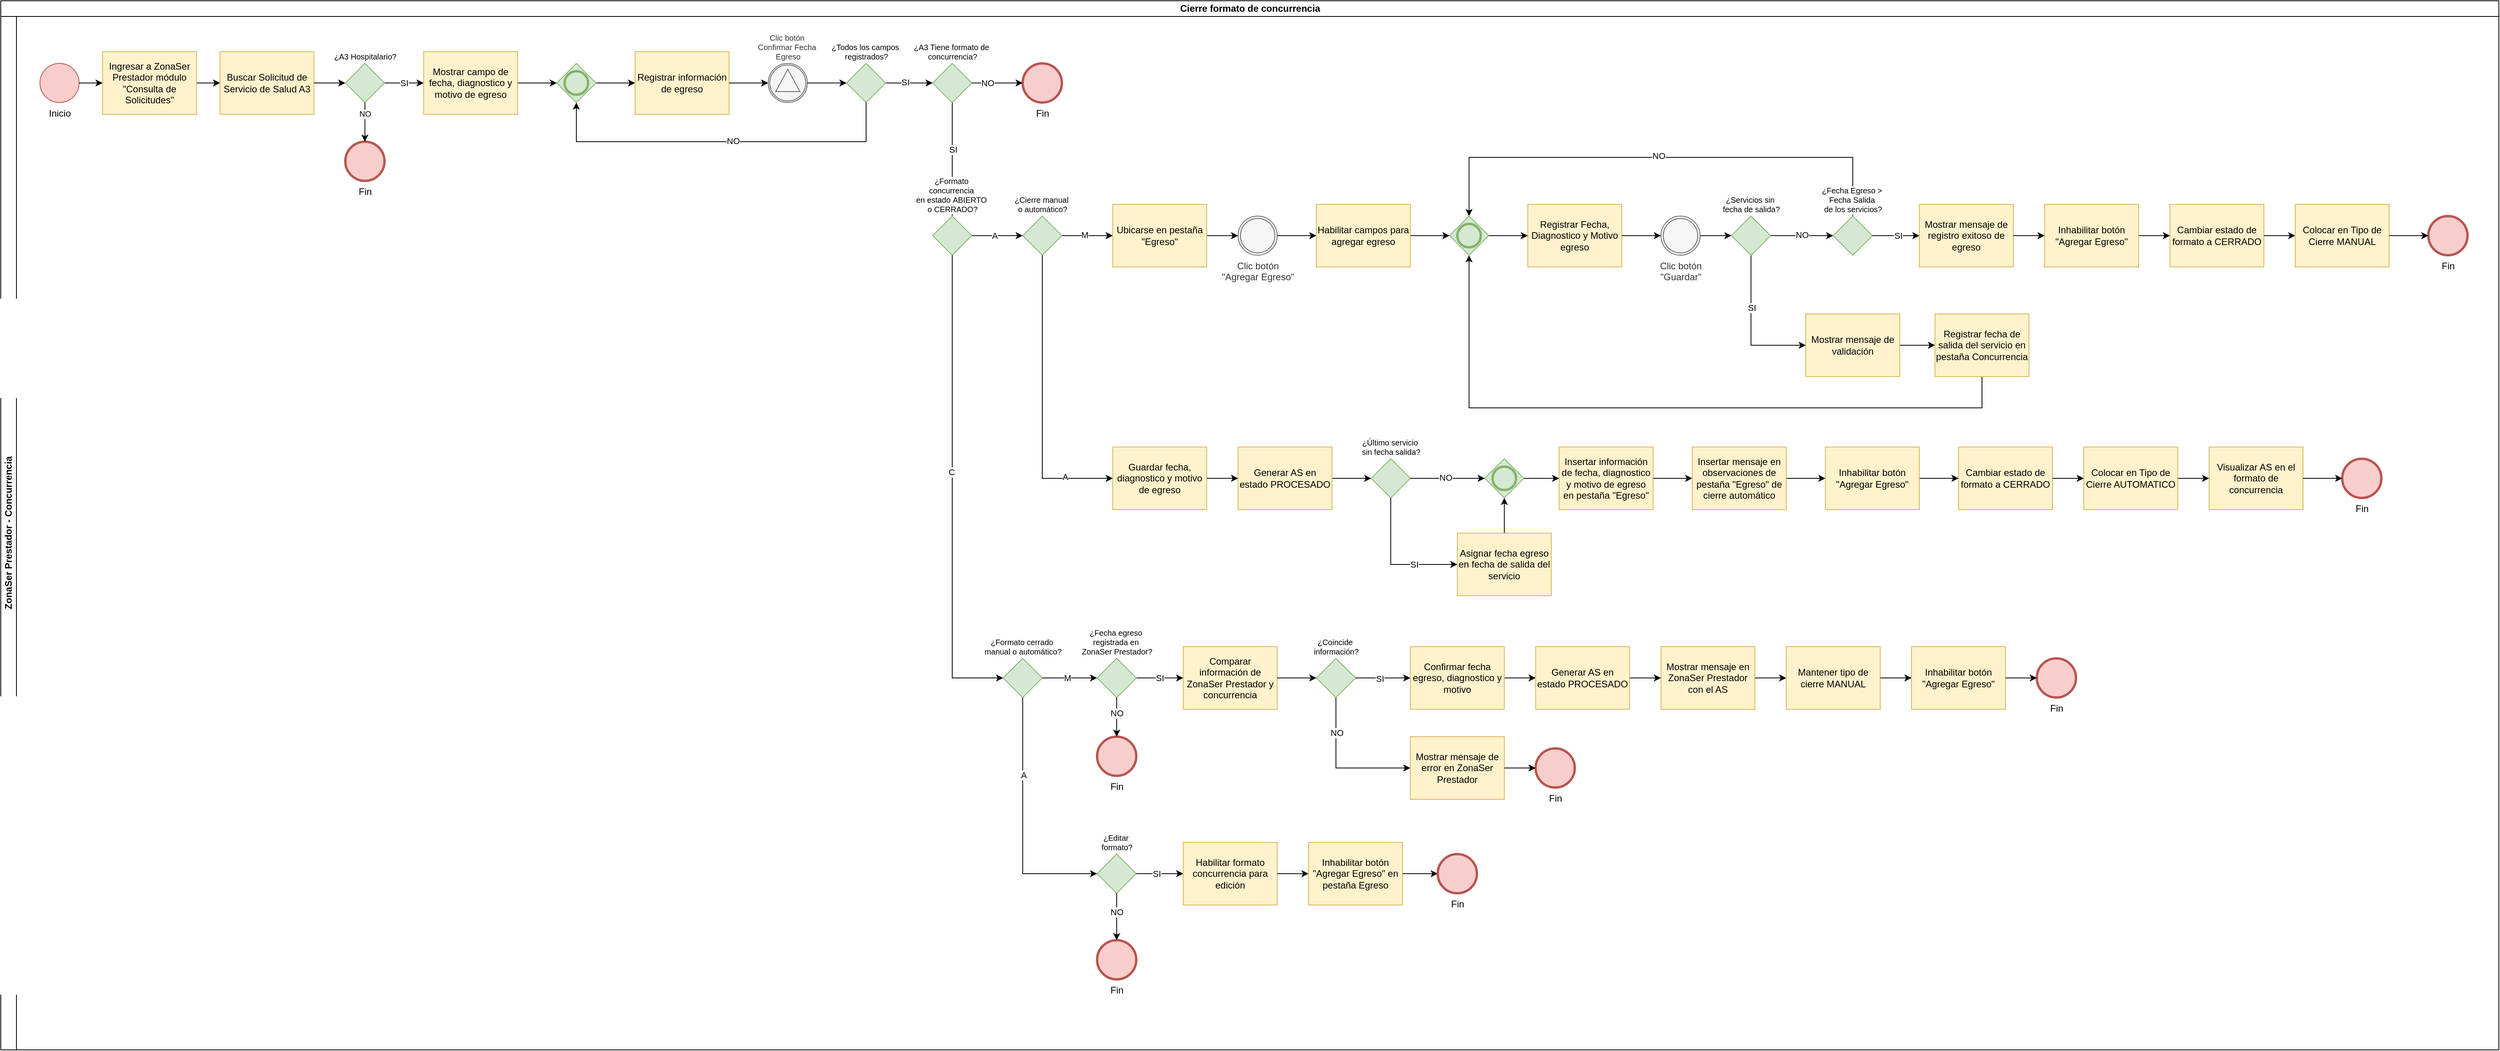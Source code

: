 <mxfile version="26.1.0">
  <diagram name="Página-1" id="ptAYf3jcV3ZSNVXvtiK4">
    <mxGraphModel dx="1434" dy="746" grid="1" gridSize="10" guides="1" tooltips="1" connect="1" arrows="1" fold="1" page="1" pageScale="1" pageWidth="2910" pageHeight="1030" math="0" shadow="0">
      <root>
        <mxCell id="0" />
        <mxCell id="1" parent="0" />
        <mxCell id="d49fMDWEcjazd6GvnsSK-1" value="Cierre formato de concurrencia" style="swimlane;childLayout=stackLayout;resizeParent=1;resizeParentMax=0;horizontal=1;startSize=20;horizontalStack=0;html=1;" parent="1" vertex="1">
          <mxGeometry x="40" y="20" width="3190" height="1340" as="geometry" />
        </mxCell>
        <mxCell id="d49fMDWEcjazd6GvnsSK-2" value="ZonaSer Prestador - Concurrencia" style="swimlane;startSize=20;horizontal=0;html=1;" parent="d49fMDWEcjazd6GvnsSK-1" vertex="1">
          <mxGeometry y="20" width="3190" height="1320" as="geometry" />
        </mxCell>
        <mxCell id="eIDD2qYjzkZ-Xh7ebVP3-163" style="edgeStyle=orthogonalEdgeStyle;rounded=0;orthogonalLoop=1;jettySize=auto;html=1;entryX=0.5;entryY=0;entryDx=0;entryDy=0;entryPerimeter=0;" edge="1" parent="d49fMDWEcjazd6GvnsSK-2" source="eIDD2qYjzkZ-Xh7ebVP3-160" target="eIDD2qYjzkZ-Xh7ebVP3-161">
          <mxGeometry relative="1" as="geometry">
            <mxPoint x="2430" y="140" as="targetPoint" />
            <Array as="points">
              <mxPoint x="2365" y="180" />
              <mxPoint x="1875" y="180" />
            </Array>
          </mxGeometry>
        </mxCell>
        <mxCell id="eIDD2qYjzkZ-Xh7ebVP3-164" value="NO" style="edgeLabel;html=1;align=center;verticalAlign=middle;resizable=0;points=[];" vertex="1" connectable="0" parent="eIDD2qYjzkZ-Xh7ebVP3-163">
          <mxGeometry x="0.011" y="-2" relative="1" as="geometry">
            <mxPoint as="offset" />
          </mxGeometry>
        </mxCell>
        <mxCell id="d49fMDWEcjazd6GvnsSK-30" style="edgeStyle=orthogonalEdgeStyle;rounded=0;orthogonalLoop=1;jettySize=auto;html=1;" parent="d49fMDWEcjazd6GvnsSK-2" source="d49fMDWEcjazd6GvnsSK-25" target="eIDD2qYjzkZ-Xh7ebVP3-45" edge="1">
          <mxGeometry relative="1" as="geometry">
            <mxPoint x="1325" y="320" as="targetPoint" />
          </mxGeometry>
        </mxCell>
        <mxCell id="d49fMDWEcjazd6GvnsSK-39" value="SI" style="edgeLabel;html=1;align=center;verticalAlign=middle;resizable=0;points=[];" parent="d49fMDWEcjazd6GvnsSK-30" vertex="1" connectable="0">
          <mxGeometry x="-0.18" y="1" relative="1" as="geometry">
            <mxPoint as="offset" />
          </mxGeometry>
        </mxCell>
        <mxCell id="d49fMDWEcjazd6GvnsSK-5" value="Inicio" style="points=[[0.145,0.145,0],[0.5,0,0],[0.855,0.145,0],[1,0.5,0],[0.855,0.855,0],[0.5,1,0],[0.145,0.855,0],[0,0.5,0]];shape=mxgraph.bpmn.event;html=1;verticalLabelPosition=bottom;labelBackgroundColor=#ffffff;verticalAlign=top;align=center;perimeter=ellipsePerimeter;outlineConnect=0;aspect=fixed;outline=standard;symbol=general;fillColor=#f8cecc;strokeColor=#b85450;" parent="d49fMDWEcjazd6GvnsSK-2" vertex="1">
          <mxGeometry x="50" y="60" width="50" height="50" as="geometry" />
        </mxCell>
        <mxCell id="d49fMDWEcjazd6GvnsSK-11" value="Buscar Solicitud de Servicio de Salud A3" style="points=[[0.25,0,0],[0.5,0,0],[0.75,0,0],[1,0.25,0],[1,0.5,0],[1,0.75,0],[0.75,1,0],[0.5,1,0],[0.25,1,0],[0,0.75,0],[0,0.5,0],[0,0.25,0]];shape=mxgraph.bpmn.task2;whiteSpace=wrap;rectStyle=rounded;size=10;html=1;container=1;expand=0;collapsible=0;taskMarker=user;fillColor=#fff2cc;strokeColor=#d6b656;" parent="d49fMDWEcjazd6GvnsSK-2" vertex="1">
          <mxGeometry x="280" y="45" width="120" height="80" as="geometry" />
        </mxCell>
        <mxCell id="d49fMDWEcjazd6GvnsSK-17" value="SI" style="edgeStyle=orthogonalEdgeStyle;rounded=0;orthogonalLoop=1;jettySize=auto;html=1;" parent="d49fMDWEcjazd6GvnsSK-2" source="d49fMDWEcjazd6GvnsSK-13" target="d49fMDWEcjazd6GvnsSK-18" edge="1">
          <mxGeometry relative="1" as="geometry">
            <mxPoint x="560" y="85" as="targetPoint" />
          </mxGeometry>
        </mxCell>
        <mxCell id="d49fMDWEcjazd6GvnsSK-13" value="¿A3 Hospitalario?" style="points=[[0.25,0.25,0],[0.5,0,0],[0.75,0.25,0],[1,0.5,0],[0.75,0.75,0],[0.5,1,0],[0.25,0.75,0],[0,0.5,0]];shape=mxgraph.bpmn.gateway2;html=1;verticalLabelPosition=top;labelBackgroundColor=#ffffff;verticalAlign=bottom;align=center;perimeter=rhombusPerimeter;outlineConnect=0;outline=none;symbol=none;fillColor=#d5e8d4;strokeColor=#82b366;labelPosition=center;fontSize=10;" parent="d49fMDWEcjazd6GvnsSK-2" vertex="1">
          <mxGeometry x="440" y="60" width="50" height="50" as="geometry" />
        </mxCell>
        <mxCell id="d49fMDWEcjazd6GvnsSK-12" style="edgeStyle=orthogonalEdgeStyle;rounded=0;orthogonalLoop=1;jettySize=auto;html=1;" parent="d49fMDWEcjazd6GvnsSK-2" source="d49fMDWEcjazd6GvnsSK-11" target="d49fMDWEcjazd6GvnsSK-13" edge="1">
          <mxGeometry relative="1" as="geometry">
            <mxPoint x="440" y="85" as="targetPoint" />
          </mxGeometry>
        </mxCell>
        <mxCell id="d49fMDWEcjazd6GvnsSK-15" value="Fin" style="points=[[0.145,0.145,0],[0.5,0,0],[0.855,0.145,0],[1,0.5,0],[0.855,0.855,0],[0.5,1,0],[0.145,0.855,0],[0,0.5,0]];shape=mxgraph.bpmn.event;html=1;verticalLabelPosition=bottom;labelBackgroundColor=#ffffff;verticalAlign=top;align=center;perimeter=ellipsePerimeter;outlineConnect=0;aspect=fixed;outline=end;symbol=terminate2;fillColor=#f8cecc;strokeColor=#b85450;" parent="d49fMDWEcjazd6GvnsSK-2" vertex="1">
          <mxGeometry x="440" y="160" width="50" height="50" as="geometry" />
        </mxCell>
        <mxCell id="d49fMDWEcjazd6GvnsSK-14" style="edgeStyle=orthogonalEdgeStyle;rounded=0;orthogonalLoop=1;jettySize=auto;html=1;" parent="d49fMDWEcjazd6GvnsSK-2" source="d49fMDWEcjazd6GvnsSK-13" target="d49fMDWEcjazd6GvnsSK-15" edge="1">
          <mxGeometry relative="1" as="geometry">
            <mxPoint x="465" y="170" as="targetPoint" />
          </mxGeometry>
        </mxCell>
        <mxCell id="d49fMDWEcjazd6GvnsSK-16" value="NO" style="edgeLabel;html=1;align=center;verticalAlign=middle;resizable=0;points=[];fontSize=10;" parent="d49fMDWEcjazd6GvnsSK-14" vertex="1" connectable="0">
          <mxGeometry x="-0.462" relative="1" as="geometry">
            <mxPoint as="offset" />
          </mxGeometry>
        </mxCell>
        <mxCell id="d49fMDWEcjazd6GvnsSK-18" value="Mostrar campo de fecha, diagnostico y motivo de egreso" style="points=[[0.25,0,0],[0.5,0,0],[0.75,0,0],[1,0.25,0],[1,0.5,0],[1,0.75,0],[0.75,1,0],[0.5,1,0],[0.25,1,0],[0,0.75,0],[0,0.5,0],[0,0.25,0]];shape=mxgraph.bpmn.task2;whiteSpace=wrap;rectStyle=rounded;size=10;html=1;container=1;expand=0;collapsible=0;taskMarker=script;fillColor=#fff2cc;strokeColor=#d6b656;" parent="d49fMDWEcjazd6GvnsSK-2" vertex="1">
          <mxGeometry x="540" y="45" width="120" height="80" as="geometry" />
        </mxCell>
        <mxCell id="d49fMDWEcjazd6GvnsSK-20" value="Registrar información de egreso" style="points=[[0.25,0,0],[0.5,0,0],[0.75,0,0],[1,0.25,0],[1,0.5,0],[1,0.75,0],[0.75,1,0],[0.5,1,0],[0.25,1,0],[0,0.75,0],[0,0.5,0],[0,0.25,0]];shape=mxgraph.bpmn.task2;whiteSpace=wrap;rectStyle=rounded;size=10;html=1;container=1;expand=0;collapsible=0;taskMarker=user;fillColor=#fff2cc;strokeColor=#d6b656;" parent="d49fMDWEcjazd6GvnsSK-2" vertex="1">
          <mxGeometry x="810" y="45" width="120" height="80" as="geometry" />
        </mxCell>
        <mxCell id="d49fMDWEcjazd6GvnsSK-22" value="Clic botón&amp;nbsp;&lt;div&gt;Confirmar Fecha&amp;nbsp;&lt;/div&gt;&lt;div&gt;Egreso&lt;/div&gt;" style="points=[[0.145,0.145,0],[0.5,0,0],[0.855,0.145,0],[1,0.5,0],[0.855,0.855,0],[0.5,1,0],[0.145,0.855,0],[0,0.5,0]];shape=mxgraph.bpmn.event;html=1;verticalLabelPosition=top;labelBackgroundColor=#ffffff;verticalAlign=bottom;align=center;perimeter=ellipsePerimeter;outlineConnect=0;aspect=fixed;outline=catching;symbol=signal;fillColor=#f5f5f5;strokeColor=#666666;fontSize=10;labelPosition=center;fontColor=#333333;" parent="d49fMDWEcjazd6GvnsSK-2" vertex="1">
          <mxGeometry x="980" y="60" width="50" height="50" as="geometry" />
        </mxCell>
        <mxCell id="d49fMDWEcjazd6GvnsSK-21" style="edgeStyle=orthogonalEdgeStyle;rounded=0;orthogonalLoop=1;jettySize=auto;html=1;" parent="d49fMDWEcjazd6GvnsSK-2" source="d49fMDWEcjazd6GvnsSK-20" target="d49fMDWEcjazd6GvnsSK-22" edge="1">
          <mxGeometry relative="1" as="geometry">
            <mxPoint x="990" y="85" as="targetPoint" />
          </mxGeometry>
        </mxCell>
        <mxCell id="d49fMDWEcjazd6GvnsSK-25" value="¿A3 Tiene formato de&amp;nbsp;&lt;div&gt;concurrencia?&lt;/div&gt;" style="points=[[0.25,0.25,0],[0.5,0,0],[0.75,0.25,0],[1,0.5,0],[0.75,0.75,0],[0.5,1,0],[0.25,0.75,0],[0,0.5,0]];shape=mxgraph.bpmn.gateway2;html=1;verticalLabelPosition=top;labelBackgroundColor=#ffffff;verticalAlign=bottom;align=center;perimeter=rhombusPerimeter;outlineConnect=0;outline=none;symbol=none;fillColor=#d5e8d4;strokeColor=#82b366;fontSize=10;labelPosition=center;" parent="d49fMDWEcjazd6GvnsSK-2" vertex="1">
          <mxGeometry x="1190" y="60" width="50" height="50" as="geometry" />
        </mxCell>
        <mxCell id="d49fMDWEcjazd6GvnsSK-24" style="edgeStyle=orthogonalEdgeStyle;rounded=0;orthogonalLoop=1;jettySize=auto;html=1;" parent="d49fMDWEcjazd6GvnsSK-2" source="d49fMDWEcjazd6GvnsSK-22" target="d49fMDWEcjazd6GvnsSK-31" edge="1">
          <mxGeometry relative="1" as="geometry">
            <mxPoint x="1080" y="85" as="targetPoint" />
          </mxGeometry>
        </mxCell>
        <mxCell id="d49fMDWEcjazd6GvnsSK-28" value="Fin" style="points=[[0.145,0.145,0],[0.5,0,0],[0.855,0.145,0],[1,0.5,0],[0.855,0.855,0],[0.5,1,0],[0.145,0.855,0],[0,0.5,0]];shape=mxgraph.bpmn.event;html=1;verticalLabelPosition=bottom;labelBackgroundColor=#ffffff;verticalAlign=top;align=center;perimeter=ellipsePerimeter;outlineConnect=0;aspect=fixed;outline=end;symbol=terminate2;fillColor=#f8cecc;strokeColor=#b85450;" parent="d49fMDWEcjazd6GvnsSK-2" vertex="1">
          <mxGeometry x="1305" y="60.0" width="50" height="50" as="geometry" />
        </mxCell>
        <mxCell id="d49fMDWEcjazd6GvnsSK-27" style="edgeStyle=orthogonalEdgeStyle;rounded=0;orthogonalLoop=1;jettySize=auto;html=1;" parent="d49fMDWEcjazd6GvnsSK-2" source="d49fMDWEcjazd6GvnsSK-25" target="d49fMDWEcjazd6GvnsSK-28" edge="1">
          <mxGeometry relative="1" as="geometry">
            <mxPoint x="1265" y="170.0" as="targetPoint" />
          </mxGeometry>
        </mxCell>
        <mxCell id="d49fMDWEcjazd6GvnsSK-29" value="NO" style="edgeLabel;html=1;align=center;verticalAlign=middle;resizable=0;points=[];" parent="d49fMDWEcjazd6GvnsSK-27" vertex="1" connectable="0">
          <mxGeometry x="-0.377" relative="1" as="geometry">
            <mxPoint as="offset" />
          </mxGeometry>
        </mxCell>
        <mxCell id="d49fMDWEcjazd6GvnsSK-36" style="edgeStyle=orthogonalEdgeStyle;rounded=0;orthogonalLoop=1;jettySize=auto;html=1;" parent="d49fMDWEcjazd6GvnsSK-2" source="d49fMDWEcjazd6GvnsSK-31" target="d49fMDWEcjazd6GvnsSK-25" edge="1">
          <mxGeometry relative="1" as="geometry" />
        </mxCell>
        <mxCell id="d49fMDWEcjazd6GvnsSK-37" value="SI" style="edgeLabel;html=1;align=center;verticalAlign=middle;resizable=0;points=[];" parent="d49fMDWEcjazd6GvnsSK-36" vertex="1" connectable="0">
          <mxGeometry x="-0.167" y="1" relative="1" as="geometry">
            <mxPoint as="offset" />
          </mxGeometry>
        </mxCell>
        <mxCell id="d49fMDWEcjazd6GvnsSK-31" value="¿Todos los campos&amp;nbsp;&lt;div&gt;registrados?&lt;/div&gt;" style="points=[[0.25,0.25,0],[0.5,0,0],[0.75,0.25,0],[1,0.5,0],[0.75,0.75,0],[0.5,1,0],[0.25,0.75,0],[0,0.5,0]];shape=mxgraph.bpmn.gateway2;html=1;verticalLabelPosition=top;labelBackgroundColor=#ffffff;verticalAlign=bottom;align=center;perimeter=rhombusPerimeter;outlineConnect=0;outline=none;symbol=none;fillColor=#d5e8d4;strokeColor=#82b366;fontSize=10;labelPosition=center;" parent="d49fMDWEcjazd6GvnsSK-2" vertex="1">
          <mxGeometry x="1080" y="60" width="50" height="50" as="geometry" />
        </mxCell>
        <mxCell id="d49fMDWEcjazd6GvnsSK-33" style="edgeStyle=orthogonalEdgeStyle;rounded=0;orthogonalLoop=1;jettySize=auto;html=1;" parent="d49fMDWEcjazd6GvnsSK-2" source="d49fMDWEcjazd6GvnsSK-32" target="d49fMDWEcjazd6GvnsSK-20" edge="1">
          <mxGeometry relative="1" as="geometry" />
        </mxCell>
        <mxCell id="d49fMDWEcjazd6GvnsSK-32" value="" style="points=[[0.25,0.25,0],[0.5,0,0],[0.75,0.25,0],[1,0.5,0],[0.75,0.75,0],[0.5,1,0],[0.25,0.75,0],[0,0.5,0]];shape=mxgraph.bpmn.gateway2;html=1;verticalLabelPosition=bottom;labelBackgroundColor=#ffffff;verticalAlign=top;align=center;perimeter=rhombusPerimeter;outlineConnect=0;outline=end;symbol=general;fillColor=#d5e8d4;strokeColor=#82b366;" parent="d49fMDWEcjazd6GvnsSK-2" vertex="1">
          <mxGeometry x="710" y="60.0" width="50" height="50" as="geometry" />
        </mxCell>
        <mxCell id="d49fMDWEcjazd6GvnsSK-19" style="edgeStyle=orthogonalEdgeStyle;rounded=0;orthogonalLoop=1;jettySize=auto;html=1;" parent="d49fMDWEcjazd6GvnsSK-2" source="d49fMDWEcjazd6GvnsSK-18" target="d49fMDWEcjazd6GvnsSK-32" edge="1">
          <mxGeometry relative="1" as="geometry">
            <mxPoint x="710" y="140" as="targetPoint" />
          </mxGeometry>
        </mxCell>
        <mxCell id="d49fMDWEcjazd6GvnsSK-34" style="edgeStyle=orthogonalEdgeStyle;rounded=0;orthogonalLoop=1;jettySize=auto;html=1;entryX=0.5;entryY=1;entryDx=0;entryDy=0;entryPerimeter=0;" parent="d49fMDWEcjazd6GvnsSK-2" source="d49fMDWEcjazd6GvnsSK-31" target="d49fMDWEcjazd6GvnsSK-32" edge="1">
          <mxGeometry relative="1" as="geometry">
            <Array as="points">
              <mxPoint x="1105" y="160" />
              <mxPoint x="735" y="160" />
            </Array>
          </mxGeometry>
        </mxCell>
        <mxCell id="d49fMDWEcjazd6GvnsSK-35" value="NO" style="edgeLabel;html=1;align=center;verticalAlign=middle;resizable=0;points=[];" parent="d49fMDWEcjazd6GvnsSK-34" vertex="1" connectable="0">
          <mxGeometry x="-0.064" y="-1" relative="1" as="geometry">
            <mxPoint as="offset" />
          </mxGeometry>
        </mxCell>
        <mxCell id="eIDD2qYjzkZ-Xh7ebVP3-58" value="Cambiar estado de formato a CERRADO" style="points=[[0.25,0,0],[0.5,0,0],[0.75,0,0],[1,0.25,0],[1,0.5,0],[1,0.75,0],[0.75,1,0],[0.5,1,0],[0.25,1,0],[0,0.75,0],[0,0.5,0],[0,0.25,0]];shape=mxgraph.bpmn.task2;whiteSpace=wrap;rectStyle=rounded;size=10;html=1;container=1;expand=0;collapsible=0;taskMarker=script;fillColor=#fff2cc;strokeColor=#d6b656;" vertex="1" parent="d49fMDWEcjazd6GvnsSK-2">
          <mxGeometry x="2770" y="240" width="120" height="80" as="geometry" />
        </mxCell>
        <mxCell id="eIDD2qYjzkZ-Xh7ebVP3-177" style="edgeStyle=orthogonalEdgeStyle;rounded=0;orthogonalLoop=1;jettySize=auto;html=1;" edge="1" parent="d49fMDWEcjazd6GvnsSK-2" source="eIDD2qYjzkZ-Xh7ebVP3-70" target="eIDD2qYjzkZ-Xh7ebVP3-147">
          <mxGeometry relative="1" as="geometry" />
        </mxCell>
        <mxCell id="eIDD2qYjzkZ-Xh7ebVP3-178" value="M" style="edgeLabel;html=1;align=center;verticalAlign=middle;resizable=0;points=[];" vertex="1" connectable="0" parent="eIDD2qYjzkZ-Xh7ebVP3-177">
          <mxGeometry x="-0.108" y="1" relative="1" as="geometry">
            <mxPoint as="offset" />
          </mxGeometry>
        </mxCell>
        <mxCell id="eIDD2qYjzkZ-Xh7ebVP3-70" value="¿Cierre manual&amp;nbsp;&lt;div&gt;o automático&lt;span style=&quot;background-color: light-dark(rgb(255, 255, 255), rgb(18, 18, 18)); color: light-dark(rgb(0, 0, 0), rgb(255, 255, 255));&quot;&gt;?&lt;/span&gt;&lt;/div&gt;" style="points=[[0.25,0.25,0],[0.5,0,0],[0.75,0.25,0],[1,0.5,0],[0.75,0.75,0],[0.5,1,0],[0.25,0.75,0],[0,0.5,0]];shape=mxgraph.bpmn.gateway2;html=1;verticalLabelPosition=top;labelBackgroundColor=#ffffff;verticalAlign=bottom;align=center;perimeter=rhombusPerimeter;outlineConnect=0;outline=none;symbol=none;fillColor=#d5e8d4;strokeColor=#82b366;fontSize=10;labelPosition=center;" vertex="1" parent="d49fMDWEcjazd6GvnsSK-2">
          <mxGeometry x="1305" y="255" width="50" height="50" as="geometry" />
        </mxCell>
        <mxCell id="eIDD2qYjzkZ-Xh7ebVP3-102" value="Registrar Fecha, Diagnostico y Motivo egreso" style="points=[[0.25,0,0],[0.5,0,0],[0.75,0,0],[1,0.25,0],[1,0.5,0],[1,0.75,0],[0.75,1,0],[0.5,1,0],[0.25,1,0],[0,0.75,0],[0,0.5,0],[0,0.25,0]];shape=mxgraph.bpmn.task2;whiteSpace=wrap;rectStyle=rounded;size=10;html=1;container=1;expand=0;collapsible=0;taskMarker=user;fillColor=#fff2cc;strokeColor=#d6b656;" vertex="1" parent="d49fMDWEcjazd6GvnsSK-2">
          <mxGeometry x="1950" y="240" width="120" height="80" as="geometry" />
        </mxCell>
        <mxCell id="eIDD2qYjzkZ-Xh7ebVP3-284" style="edgeStyle=orthogonalEdgeStyle;rounded=0;orthogonalLoop=1;jettySize=auto;html=1;" edge="1" parent="d49fMDWEcjazd6GvnsSK-2" source="eIDD2qYjzkZ-Xh7ebVP3-126" target="eIDD2qYjzkZ-Xh7ebVP3-129">
          <mxGeometry relative="1" as="geometry" />
        </mxCell>
        <mxCell id="eIDD2qYjzkZ-Xh7ebVP3-126" value="Mostrar mensaje de validación" style="points=[[0.25,0,0],[0.5,0,0],[0.75,0,0],[1,0.25,0],[1,0.5,0],[1,0.75,0],[0.75,1,0],[0.5,1,0],[0.25,1,0],[0,0.75,0],[0,0.5,0],[0,0.25,0]];shape=mxgraph.bpmn.task2;whiteSpace=wrap;rectStyle=rounded;size=10;html=1;container=1;expand=0;collapsible=0;taskMarker=send;fillColor=#fff2cc;strokeColor=#d6b656;" vertex="1" parent="d49fMDWEcjazd6GvnsSK-2">
          <mxGeometry x="2305" y="380" width="120" height="80" as="geometry" />
        </mxCell>
        <mxCell id="eIDD2qYjzkZ-Xh7ebVP3-288" style="edgeStyle=orthogonalEdgeStyle;rounded=0;orthogonalLoop=1;jettySize=auto;html=1;" edge="1" parent="d49fMDWEcjazd6GvnsSK-2" source="eIDD2qYjzkZ-Xh7ebVP3-129" target="eIDD2qYjzkZ-Xh7ebVP3-161">
          <mxGeometry relative="1" as="geometry">
            <Array as="points">
              <mxPoint x="2530" y="500" />
              <mxPoint x="1875" y="500" />
            </Array>
          </mxGeometry>
        </mxCell>
        <mxCell id="eIDD2qYjzkZ-Xh7ebVP3-129" value="Registrar fecha de salida del servicio en pestaña Concurrencia" style="points=[[0.25,0,0],[0.5,0,0],[0.75,0,0],[1,0.25,0],[1,0.5,0],[1,0.75,0],[0.75,1,0],[0.5,1,0],[0.25,1,0],[0,0.75,0],[0,0.5,0],[0,0.25,0]];shape=mxgraph.bpmn.task2;whiteSpace=wrap;rectStyle=rounded;size=10;html=1;container=1;expand=0;collapsible=0;taskMarker=user;fillColor=#fff2cc;strokeColor=#d6b656;" vertex="1" parent="d49fMDWEcjazd6GvnsSK-2">
          <mxGeometry x="2470" y="380" width="120" height="80" as="geometry" />
        </mxCell>
        <mxCell id="eIDD2qYjzkZ-Xh7ebVP3-135" style="edgeStyle=orthogonalEdgeStyle;rounded=0;orthogonalLoop=1;jettySize=auto;html=1;exitX=1;exitY=0.5;exitDx=0;exitDy=0;exitPerimeter=0;entryX=0;entryY=0.5;entryDx=0;entryDy=0;entryPerimeter=0;" edge="1" parent="d49fMDWEcjazd6GvnsSK-2" source="eIDD2qYjzkZ-Xh7ebVP3-58" target="eIDD2qYjzkZ-Xh7ebVP3-205">
          <mxGeometry relative="1" as="geometry">
            <mxPoint x="3540" y="235" as="targetPoint" />
            <mxPoint x="3490" y="235" as="sourcePoint" />
          </mxGeometry>
        </mxCell>
        <mxCell id="eIDD2qYjzkZ-Xh7ebVP3-185" style="edgeStyle=orthogonalEdgeStyle;rounded=0;orthogonalLoop=1;jettySize=auto;html=1;" edge="1" parent="d49fMDWEcjazd6GvnsSK-2" source="eIDD2qYjzkZ-Xh7ebVP3-45" target="eIDD2qYjzkZ-Xh7ebVP3-70">
          <mxGeometry relative="1" as="geometry" />
        </mxCell>
        <mxCell id="eIDD2qYjzkZ-Xh7ebVP3-186" value="A" style="edgeLabel;html=1;align=center;verticalAlign=middle;resizable=0;points=[];" vertex="1" connectable="0" parent="eIDD2qYjzkZ-Xh7ebVP3-185">
          <mxGeometry x="-0.108" relative="1" as="geometry">
            <mxPoint as="offset" />
          </mxGeometry>
        </mxCell>
        <mxCell id="eIDD2qYjzkZ-Xh7ebVP3-45" value="¿Formato&amp;nbsp;&lt;div&gt;concurrencia&amp;nbsp;&lt;div&gt;en estado&amp;nbsp;&lt;span style=&quot;background-color: light-dark(rgb(255, 255, 255), rgb(18, 18, 18)); color: light-dark(rgb(0, 0, 0), rgb(255, 255, 255));&quot;&gt;ABIERTO&amp;nbsp;&lt;/span&gt;&lt;/div&gt;&lt;div&gt;&lt;span style=&quot;background-color: light-dark(rgb(255, 255, 255), rgb(18, 18, 18)); color: light-dark(rgb(0, 0, 0), rgb(255, 255, 255));&quot;&gt;o CERRADO?&lt;/span&gt;&lt;/div&gt;&lt;/div&gt;" style="points=[[0.25,0.25,0],[0.5,0,0],[0.75,0.25,0],[1,0.5,0],[0.75,0.75,0],[0.5,1,0],[0.25,0.75,0],[0,0.5,0]];shape=mxgraph.bpmn.gateway2;html=1;verticalLabelPosition=top;labelBackgroundColor=#ffffff;verticalAlign=bottom;align=center;perimeter=rhombusPerimeter;outlineConnect=0;outline=none;symbol=none;fillColor=#d5e8d4;strokeColor=#82b366;fontSize=10;labelPosition=center;" vertex="1" parent="d49fMDWEcjazd6GvnsSK-2">
          <mxGeometry x="1190" y="255" width="50" height="50" as="geometry" />
        </mxCell>
        <mxCell id="eIDD2qYjzkZ-Xh7ebVP3-149" style="edgeStyle=orthogonalEdgeStyle;rounded=0;orthogonalLoop=1;jettySize=auto;html=1;" edge="1" parent="d49fMDWEcjazd6GvnsSK-2" source="eIDD2qYjzkZ-Xh7ebVP3-146" target="eIDD2qYjzkZ-Xh7ebVP3-151">
          <mxGeometry relative="1" as="geometry">
            <mxPoint x="1700" y="280" as="targetPoint" />
          </mxGeometry>
        </mxCell>
        <mxCell id="eIDD2qYjzkZ-Xh7ebVP3-146" value="Clic botón&lt;div&gt;&quot;Agregar Egreso&quot;&lt;/div&gt;" style="points=[[0.145,0.145,0],[0.5,0,0],[0.855,0.145,0],[1,0.5,0],[0.855,0.855,0],[0.5,1,0],[0.145,0.855,0],[0,0.5,0]];shape=mxgraph.bpmn.event;html=1;verticalLabelPosition=bottom;labelBackgroundColor=#ffffff;verticalAlign=top;align=center;perimeter=ellipsePerimeter;outlineConnect=0;aspect=fixed;outline=throwing;symbol=general;fillColor=#f5f5f5;fontColor=#333333;strokeColor=#666666;" vertex="1" parent="d49fMDWEcjazd6GvnsSK-2">
          <mxGeometry x="1580" y="255" width="50" height="50" as="geometry" />
        </mxCell>
        <mxCell id="eIDD2qYjzkZ-Xh7ebVP3-148" style="edgeStyle=orthogonalEdgeStyle;rounded=0;orthogonalLoop=1;jettySize=auto;html=1;" edge="1" parent="d49fMDWEcjazd6GvnsSK-2" source="eIDD2qYjzkZ-Xh7ebVP3-147" target="eIDD2qYjzkZ-Xh7ebVP3-146">
          <mxGeometry relative="1" as="geometry" />
        </mxCell>
        <mxCell id="eIDD2qYjzkZ-Xh7ebVP3-147" value="Ubicarse en pestaña &quot;Egreso&quot;" style="points=[[0.25,0,0],[0.5,0,0],[0.75,0,0],[1,0.25,0],[1,0.5,0],[1,0.75,0],[0.75,1,0],[0.5,1,0],[0.25,1,0],[0,0.75,0],[0,0.5,0],[0,0.25,0]];shape=mxgraph.bpmn.task2;whiteSpace=wrap;rectStyle=rounded;size=10;html=1;container=1;expand=0;collapsible=0;taskMarker=user;fillColor=#fff2cc;strokeColor=#d6b656;" vertex="1" parent="d49fMDWEcjazd6GvnsSK-2">
          <mxGeometry x="1420" y="240" width="120" height="80" as="geometry" />
        </mxCell>
        <mxCell id="eIDD2qYjzkZ-Xh7ebVP3-152" style="edgeStyle=orthogonalEdgeStyle;rounded=0;orthogonalLoop=1;jettySize=auto;html=1;entryX=0;entryY=0.5;entryDx=0;entryDy=0;entryPerimeter=0;" edge="1" parent="d49fMDWEcjazd6GvnsSK-2" source="eIDD2qYjzkZ-Xh7ebVP3-151" target="eIDD2qYjzkZ-Xh7ebVP3-161">
          <mxGeometry relative="1" as="geometry" />
        </mxCell>
        <mxCell id="eIDD2qYjzkZ-Xh7ebVP3-151" value="Habilitar campos para agregar egreso" style="points=[[0.25,0,0],[0.5,0,0],[0.75,0,0],[1,0.25,0],[1,0.5,0],[1,0.75,0],[0.75,1,0],[0.5,1,0],[0.25,1,0],[0,0.75,0],[0,0.5,0],[0,0.25,0]];shape=mxgraph.bpmn.task2;whiteSpace=wrap;rectStyle=rounded;size=10;html=1;container=1;expand=0;collapsible=0;taskMarker=script;fillColor=#fff2cc;strokeColor=#d6b656;" vertex="1" parent="d49fMDWEcjazd6GvnsSK-2">
          <mxGeometry x="1680" y="240" width="120" height="80" as="geometry" />
        </mxCell>
        <mxCell id="eIDD2qYjzkZ-Xh7ebVP3-160" value="¿Fecha Egreso &amp;gt;&amp;nbsp;&lt;div&gt;Fecha Salida&amp;nbsp;&lt;/div&gt;&lt;div&gt;de los servicios?&lt;/div&gt;" style="points=[[0.25,0.25,0],[0.5,0,0],[0.75,0.25,0],[1,0.5,0],[0.75,0.75,0],[0.5,1,0],[0.25,0.75,0],[0,0.5,0]];shape=mxgraph.bpmn.gateway2;html=1;verticalLabelPosition=top;labelBackgroundColor=#ffffff;verticalAlign=bottom;align=center;perimeter=rhombusPerimeter;outlineConnect=0;outline=none;symbol=none;fillColor=#d5e8d4;strokeColor=#82b366;fontSize=10;labelPosition=center;" vertex="1" parent="d49fMDWEcjazd6GvnsSK-2">
          <mxGeometry x="2340" y="255" width="50" height="50" as="geometry" />
        </mxCell>
        <mxCell id="eIDD2qYjzkZ-Xh7ebVP3-159" style="edgeStyle=orthogonalEdgeStyle;rounded=0;orthogonalLoop=1;jettySize=auto;html=1;entryX=0;entryY=0.5;entryDx=0;entryDy=0;entryPerimeter=0;" edge="1" parent="d49fMDWEcjazd6GvnsSK-2" source="eIDD2qYjzkZ-Xh7ebVP3-102" target="eIDD2qYjzkZ-Xh7ebVP3-277">
          <mxGeometry relative="1" as="geometry">
            <mxPoint x="2300" y="280" as="targetPoint" />
          </mxGeometry>
        </mxCell>
        <mxCell id="eIDD2qYjzkZ-Xh7ebVP3-162" style="edgeStyle=orthogonalEdgeStyle;rounded=0;orthogonalLoop=1;jettySize=auto;html=1;" edge="1" parent="d49fMDWEcjazd6GvnsSK-2" source="eIDD2qYjzkZ-Xh7ebVP3-161" target="eIDD2qYjzkZ-Xh7ebVP3-102">
          <mxGeometry relative="1" as="geometry" />
        </mxCell>
        <mxCell id="eIDD2qYjzkZ-Xh7ebVP3-161" value="" style="points=[[0.25,0.25,0],[0.5,0,0],[0.75,0.25,0],[1,0.5,0],[0.75,0.75,0],[0.5,1,0],[0.25,0.75,0],[0,0.5,0]];shape=mxgraph.bpmn.gateway2;html=1;verticalLabelPosition=bottom;labelBackgroundColor=#ffffff;verticalAlign=top;align=center;perimeter=rhombusPerimeter;outlineConnect=0;outline=end;symbol=general;fillColor=#d5e8d4;strokeColor=#82b366;" vertex="1" parent="d49fMDWEcjazd6GvnsSK-2">
          <mxGeometry x="1850" y="255" width="50" height="50" as="geometry" />
        </mxCell>
        <mxCell id="eIDD2qYjzkZ-Xh7ebVP3-167" value="Mostrar mensaje de registro exitoso de egreso" style="points=[[0.25,0,0],[0.5,0,0],[0.75,0,0],[1,0.25,0],[1,0.5,0],[1,0.75,0],[0.75,1,0],[0.5,1,0],[0.25,1,0],[0,0.75,0],[0,0.5,0],[0,0.25,0]];shape=mxgraph.bpmn.task2;whiteSpace=wrap;rectStyle=rounded;size=10;html=1;container=1;expand=0;collapsible=0;taskMarker=send;fillColor=#fff2cc;strokeColor=#d6b656;" vertex="1" parent="d49fMDWEcjazd6GvnsSK-2">
          <mxGeometry x="2450" y="240" width="120" height="80" as="geometry" />
        </mxCell>
        <mxCell id="eIDD2qYjzkZ-Xh7ebVP3-165" style="edgeStyle=orthogonalEdgeStyle;rounded=0;orthogonalLoop=1;jettySize=auto;html=1;" edge="1" parent="d49fMDWEcjazd6GvnsSK-2" source="eIDD2qYjzkZ-Xh7ebVP3-160" target="eIDD2qYjzkZ-Xh7ebVP3-167">
          <mxGeometry relative="1" as="geometry">
            <mxPoint x="2770" y="275" as="targetPoint" />
          </mxGeometry>
        </mxCell>
        <mxCell id="eIDD2qYjzkZ-Xh7ebVP3-166" value="SI" style="edgeLabel;html=1;align=center;verticalAlign=middle;resizable=0;points=[];" vertex="1" connectable="0" parent="eIDD2qYjzkZ-Xh7ebVP3-165">
          <mxGeometry x="0.091" relative="1" as="geometry">
            <mxPoint as="offset" />
          </mxGeometry>
        </mxCell>
        <mxCell id="eIDD2qYjzkZ-Xh7ebVP3-172" style="edgeStyle=orthogonalEdgeStyle;rounded=0;orthogonalLoop=1;jettySize=auto;html=1;" edge="1" parent="d49fMDWEcjazd6GvnsSK-2" source="eIDD2qYjzkZ-Xh7ebVP3-169" target="eIDD2qYjzkZ-Xh7ebVP3-58">
          <mxGeometry relative="1" as="geometry" />
        </mxCell>
        <mxCell id="eIDD2qYjzkZ-Xh7ebVP3-169" value="Inhabilitar botón &quot;Agregar Egreso&quot;" style="points=[[0.25,0,0],[0.5,0,0],[0.75,0,0],[1,0.25,0],[1,0.5,0],[1,0.75,0],[0.75,1,0],[0.5,1,0],[0.25,1,0],[0,0.75,0],[0,0.5,0],[0,0.25,0]];shape=mxgraph.bpmn.task2;whiteSpace=wrap;rectStyle=rounded;size=10;html=1;container=1;expand=0;collapsible=0;taskMarker=script;fillColor=#fff2cc;strokeColor=#d6b656;" vertex="1" parent="d49fMDWEcjazd6GvnsSK-2">
          <mxGeometry x="2610" y="240" width="120" height="80" as="geometry" />
        </mxCell>
        <mxCell id="eIDD2qYjzkZ-Xh7ebVP3-168" style="edgeStyle=orthogonalEdgeStyle;rounded=0;orthogonalLoop=1;jettySize=auto;html=1;" edge="1" parent="d49fMDWEcjazd6GvnsSK-2" source="eIDD2qYjzkZ-Xh7ebVP3-167" target="eIDD2qYjzkZ-Xh7ebVP3-169">
          <mxGeometry relative="1" as="geometry">
            <mxPoint x="2950" y="280" as="targetPoint" />
          </mxGeometry>
        </mxCell>
        <mxCell id="eIDD2qYjzkZ-Xh7ebVP3-175" value="Guardar fecha, diagnostico y motivo de egreso" style="points=[[0.25,0,0],[0.5,0,0],[0.75,0,0],[1,0.25,0],[1,0.5,0],[1,0.75,0],[0.75,1,0],[0.5,1,0],[0.25,1,0],[0,0.75,0],[0,0.5,0],[0,0.25,0]];shape=mxgraph.bpmn.task2;whiteSpace=wrap;rectStyle=rounded;size=10;html=1;container=1;expand=0;collapsible=0;taskMarker=script;fillColor=#fff2cc;strokeColor=#d6b656;" vertex="1" parent="d49fMDWEcjazd6GvnsSK-2">
          <mxGeometry x="1420" y="550" width="120" height="80" as="geometry" />
        </mxCell>
        <mxCell id="eIDD2qYjzkZ-Xh7ebVP3-179" style="edgeStyle=orthogonalEdgeStyle;rounded=0;orthogonalLoop=1;jettySize=auto;html=1;entryX=0;entryY=0.5;entryDx=0;entryDy=0;entryPerimeter=0;" edge="1" parent="d49fMDWEcjazd6GvnsSK-2" source="eIDD2qYjzkZ-Xh7ebVP3-70" target="eIDD2qYjzkZ-Xh7ebVP3-175">
          <mxGeometry relative="1" as="geometry">
            <Array as="points">
              <mxPoint x="1330" y="590" />
            </Array>
          </mxGeometry>
        </mxCell>
        <mxCell id="eIDD2qYjzkZ-Xh7ebVP3-180" value="A" style="edgeLabel;html=1;align=center;verticalAlign=middle;resizable=0;points=[];" vertex="1" connectable="0" parent="eIDD2qYjzkZ-Xh7ebVP3-179">
          <mxGeometry x="0.673" y="2" relative="1" as="geometry">
            <mxPoint as="offset" />
          </mxGeometry>
        </mxCell>
        <mxCell id="eIDD2qYjzkZ-Xh7ebVP3-188" style="edgeStyle=orthogonalEdgeStyle;rounded=0;orthogonalLoop=1;jettySize=auto;html=1;" edge="1" parent="d49fMDWEcjazd6GvnsSK-2" source="eIDD2qYjzkZ-Xh7ebVP3-182" target="eIDD2qYjzkZ-Xh7ebVP3-187">
          <mxGeometry relative="1" as="geometry" />
        </mxCell>
        <mxCell id="eIDD2qYjzkZ-Xh7ebVP3-182" value="Generar AS en estado PROCESADO" style="points=[[0.25,0,0],[0.5,0,0],[0.75,0,0],[1,0.25,0],[1,0.5,0],[1,0.75,0],[0.75,1,0],[0.5,1,0],[0.25,1,0],[0,0.75,0],[0,0.5,0],[0,0.25,0]];shape=mxgraph.bpmn.task2;whiteSpace=wrap;rectStyle=rounded;size=10;html=1;container=1;expand=0;collapsible=0;taskMarker=script;fillColor=#fff2cc;strokeColor=#d6b656;" vertex="1" parent="d49fMDWEcjazd6GvnsSK-2">
          <mxGeometry x="1580" y="550" width="120" height="80" as="geometry" />
        </mxCell>
        <mxCell id="eIDD2qYjzkZ-Xh7ebVP3-181" style="edgeStyle=orthogonalEdgeStyle;rounded=0;orthogonalLoop=1;jettySize=auto;html=1;" edge="1" parent="d49fMDWEcjazd6GvnsSK-2" source="eIDD2qYjzkZ-Xh7ebVP3-175" target="eIDD2qYjzkZ-Xh7ebVP3-182">
          <mxGeometry relative="1" as="geometry">
            <mxPoint x="1600" y="590" as="targetPoint" />
          </mxGeometry>
        </mxCell>
        <mxCell id="eIDD2qYjzkZ-Xh7ebVP3-187" value="¿Último servicio&amp;nbsp;&lt;div&gt;sin fecha salida&lt;span style=&quot;background-color: light-dark(rgb(255, 255, 255), rgb(18, 18, 18)); color: light-dark(rgb(0, 0, 0), rgb(255, 255, 255));&quot;&gt;?&lt;/span&gt;&lt;/div&gt;" style="points=[[0.25,0.25,0],[0.5,0,0],[0.75,0.25,0],[1,0.5,0],[0.75,0.75,0],[0.5,1,0],[0.25,0.75,0],[0,0.5,0]];shape=mxgraph.bpmn.gateway2;html=1;verticalLabelPosition=top;labelBackgroundColor=#ffffff;verticalAlign=bottom;align=center;perimeter=rhombusPerimeter;outlineConnect=0;outline=none;symbol=none;fillColor=#d5e8d4;strokeColor=#82b366;fontSize=10;labelPosition=center;" vertex="1" parent="d49fMDWEcjazd6GvnsSK-2">
          <mxGeometry x="1750" y="565" width="50" height="50" as="geometry" />
        </mxCell>
        <mxCell id="eIDD2qYjzkZ-Xh7ebVP3-198" style="edgeStyle=orthogonalEdgeStyle;rounded=0;orthogonalLoop=1;jettySize=auto;html=1;" edge="1" parent="d49fMDWEcjazd6GvnsSK-2" source="eIDD2qYjzkZ-Xh7ebVP3-190" target="eIDD2qYjzkZ-Xh7ebVP3-197">
          <mxGeometry relative="1" as="geometry" />
        </mxCell>
        <mxCell id="eIDD2qYjzkZ-Xh7ebVP3-190" value="Asignar fecha egreso en fecha de salida del servicio" style="points=[[0.25,0,0],[0.5,0,0],[0.75,0,0],[1,0.25,0],[1,0.5,0],[1,0.75,0],[0.75,1,0],[0.5,1,0],[0.25,1,0],[0,0.75,0],[0,0.5,0],[0,0.25,0]];shape=mxgraph.bpmn.task2;whiteSpace=wrap;rectStyle=rounded;size=10;html=1;container=1;expand=0;collapsible=0;taskMarker=script;fillColor=#fff2cc;strokeColor=#d6b656;" vertex="1" parent="d49fMDWEcjazd6GvnsSK-2">
          <mxGeometry x="1860" y="660" width="120" height="80" as="geometry" />
        </mxCell>
        <mxCell id="eIDD2qYjzkZ-Xh7ebVP3-189" style="edgeStyle=orthogonalEdgeStyle;rounded=0;orthogonalLoop=1;jettySize=auto;html=1;" edge="1" parent="d49fMDWEcjazd6GvnsSK-2" source="eIDD2qYjzkZ-Xh7ebVP3-187" target="eIDD2qYjzkZ-Xh7ebVP3-190">
          <mxGeometry relative="1" as="geometry">
            <mxPoint x="1860" y="590" as="targetPoint" />
            <Array as="points">
              <mxPoint x="1775" y="700" />
            </Array>
          </mxGeometry>
        </mxCell>
        <mxCell id="eIDD2qYjzkZ-Xh7ebVP3-191" value="SI" style="edgeLabel;html=1;align=center;verticalAlign=middle;resizable=0;points=[];" vertex="1" connectable="0" parent="eIDD2qYjzkZ-Xh7ebVP3-189">
          <mxGeometry x="-0.08" y="1" relative="1" as="geometry">
            <mxPoint x="29" y="7" as="offset" />
          </mxGeometry>
        </mxCell>
        <mxCell id="eIDD2qYjzkZ-Xh7ebVP3-193" value="Insertar información de fecha, diagnostico y motivo de egreso en pestaña &quot;Egreso&quot;" style="points=[[0.25,0,0],[0.5,0,0],[0.75,0,0],[1,0.25,0],[1,0.5,0],[1,0.75,0],[0.75,1,0],[0.5,1,0],[0.25,1,0],[0,0.75,0],[0,0.5,0],[0,0.25,0]];shape=mxgraph.bpmn.task2;whiteSpace=wrap;rectStyle=rounded;size=10;html=1;container=1;expand=0;collapsible=0;taskMarker=script;fillColor=#fff2cc;strokeColor=#d6b656;" vertex="1" parent="d49fMDWEcjazd6GvnsSK-2">
          <mxGeometry x="1990" y="550" width="120" height="80" as="geometry" />
        </mxCell>
        <mxCell id="eIDD2qYjzkZ-Xh7ebVP3-192" style="edgeStyle=orthogonalEdgeStyle;rounded=0;orthogonalLoop=1;jettySize=auto;html=1;" edge="1" parent="d49fMDWEcjazd6GvnsSK-2" source="eIDD2qYjzkZ-Xh7ebVP3-187" target="eIDD2qYjzkZ-Xh7ebVP3-197">
          <mxGeometry relative="1" as="geometry">
            <mxPoint x="1870" y="590" as="targetPoint" />
          </mxGeometry>
        </mxCell>
        <mxCell id="eIDD2qYjzkZ-Xh7ebVP3-194" value="NO" style="edgeLabel;html=1;align=center;verticalAlign=middle;resizable=0;points=[];" vertex="1" connectable="0" parent="eIDD2qYjzkZ-Xh7ebVP3-192">
          <mxGeometry x="-0.067" y="1" relative="1" as="geometry">
            <mxPoint as="offset" />
          </mxGeometry>
        </mxCell>
        <mxCell id="eIDD2qYjzkZ-Xh7ebVP3-203" style="edgeStyle=orthogonalEdgeStyle;rounded=0;orthogonalLoop=1;jettySize=auto;html=1;" edge="1" parent="d49fMDWEcjazd6GvnsSK-2" source="eIDD2qYjzkZ-Xh7ebVP3-196" target="eIDD2qYjzkZ-Xh7ebVP3-230">
          <mxGeometry relative="1" as="geometry" />
        </mxCell>
        <mxCell id="eIDD2qYjzkZ-Xh7ebVP3-196" value="Insertar mensaje en observaciones de pestaña &quot;Egreso&quot; de cierre automático" style="points=[[0.25,0,0],[0.5,0,0],[0.75,0,0],[1,0.25,0],[1,0.5,0],[1,0.75,0],[0.75,1,0],[0.5,1,0],[0.25,1,0],[0,0.75,0],[0,0.5,0],[0,0.25,0]];shape=mxgraph.bpmn.task2;whiteSpace=wrap;rectStyle=rounded;size=10;html=1;container=1;expand=0;collapsible=0;taskMarker=script;fillColor=#fff2cc;strokeColor=#d6b656;" vertex="1" parent="d49fMDWEcjazd6GvnsSK-2">
          <mxGeometry x="2160" y="550" width="120" height="80" as="geometry" />
        </mxCell>
        <mxCell id="eIDD2qYjzkZ-Xh7ebVP3-195" style="edgeStyle=orthogonalEdgeStyle;rounded=0;orthogonalLoop=1;jettySize=auto;html=1;" edge="1" parent="d49fMDWEcjazd6GvnsSK-2" source="eIDD2qYjzkZ-Xh7ebVP3-193" target="eIDD2qYjzkZ-Xh7ebVP3-196">
          <mxGeometry relative="1" as="geometry">
            <mxPoint x="2220" y="590" as="targetPoint" />
          </mxGeometry>
        </mxCell>
        <mxCell id="eIDD2qYjzkZ-Xh7ebVP3-199" style="edgeStyle=orthogonalEdgeStyle;rounded=0;orthogonalLoop=1;jettySize=auto;html=1;" edge="1" parent="d49fMDWEcjazd6GvnsSK-2" source="eIDD2qYjzkZ-Xh7ebVP3-197" target="eIDD2qYjzkZ-Xh7ebVP3-193">
          <mxGeometry relative="1" as="geometry" />
        </mxCell>
        <mxCell id="eIDD2qYjzkZ-Xh7ebVP3-197" value="" style="points=[[0.25,0.25,0],[0.5,0,0],[0.75,0.25,0],[1,0.5,0],[0.75,0.75,0],[0.5,1,0],[0.25,0.75,0],[0,0.5,0]];shape=mxgraph.bpmn.gateway2;html=1;verticalLabelPosition=bottom;labelBackgroundColor=#ffffff;verticalAlign=top;align=center;perimeter=rhombusPerimeter;outlineConnect=0;outline=end;symbol=general;fillColor=#d5e8d4;strokeColor=#82b366;" vertex="1" parent="d49fMDWEcjazd6GvnsSK-2">
          <mxGeometry x="1895" y="565" width="50" height="50" as="geometry" />
        </mxCell>
        <mxCell id="eIDD2qYjzkZ-Xh7ebVP3-200" value="Cambiar estado de formato a CERRADO" style="points=[[0.25,0,0],[0.5,0,0],[0.75,0,0],[1,0.25,0],[1,0.5,0],[1,0.75,0],[0.75,1,0],[0.5,1,0],[0.25,1,0],[0,0.75,0],[0,0.5,0],[0,0.25,0]];shape=mxgraph.bpmn.task2;whiteSpace=wrap;rectStyle=rounded;size=10;html=1;container=1;expand=0;collapsible=0;taskMarker=script;fillColor=#fff2cc;strokeColor=#d6b656;" vertex="1" parent="d49fMDWEcjazd6GvnsSK-2">
          <mxGeometry x="2500" y="550" width="120" height="80" as="geometry" />
        </mxCell>
        <mxCell id="eIDD2qYjzkZ-Xh7ebVP3-202" style="edgeStyle=orthogonalEdgeStyle;rounded=0;orthogonalLoop=1;jettySize=auto;html=1;exitX=1;exitY=0.5;exitDx=0;exitDy=0;exitPerimeter=0;entryX=0;entryY=0.5;entryDx=0;entryDy=0;entryPerimeter=0;" edge="1" parent="d49fMDWEcjazd6GvnsSK-2" source="eIDD2qYjzkZ-Xh7ebVP3-200" target="eIDD2qYjzkZ-Xh7ebVP3-204">
          <mxGeometry relative="1" as="geometry">
            <mxPoint x="2950" y="545" as="targetPoint" />
            <mxPoint x="2900" y="545" as="sourcePoint" />
          </mxGeometry>
        </mxCell>
        <mxCell id="eIDD2qYjzkZ-Xh7ebVP3-209" style="edgeStyle=orthogonalEdgeStyle;rounded=0;orthogonalLoop=1;jettySize=auto;html=1;" edge="1" parent="d49fMDWEcjazd6GvnsSK-2" source="eIDD2qYjzkZ-Xh7ebVP3-204" target="eIDD2qYjzkZ-Xh7ebVP3-208">
          <mxGeometry relative="1" as="geometry" />
        </mxCell>
        <mxCell id="eIDD2qYjzkZ-Xh7ebVP3-204" value="Colocar en Tipo de Cierre AUTOMATICO" style="points=[[0.25,0,0],[0.5,0,0],[0.75,0,0],[1,0.25,0],[1,0.5,0],[1,0.75,0],[0.75,1,0],[0.5,1,0],[0.25,1,0],[0,0.75,0],[0,0.5,0],[0,0.25,0]];shape=mxgraph.bpmn.task2;whiteSpace=wrap;rectStyle=rounded;size=10;html=1;container=1;expand=0;collapsible=0;taskMarker=script;fillColor=#fff2cc;strokeColor=#d6b656;" vertex="1" parent="d49fMDWEcjazd6GvnsSK-2">
          <mxGeometry x="2660" y="550" width="120" height="80" as="geometry" />
        </mxCell>
        <mxCell id="eIDD2qYjzkZ-Xh7ebVP3-205" value="Colocar en Tipo de Cierre MANUAL" style="points=[[0.25,0,0],[0.5,0,0],[0.75,0,0],[1,0.25,0],[1,0.5,0],[1,0.75,0],[0.75,1,0],[0.5,1,0],[0.25,1,0],[0,0.75,0],[0,0.5,0],[0,0.25,0]];shape=mxgraph.bpmn.task2;whiteSpace=wrap;rectStyle=rounded;size=10;html=1;container=1;expand=0;collapsible=0;taskMarker=script;fillColor=#fff2cc;strokeColor=#d6b656;" vertex="1" parent="d49fMDWEcjazd6GvnsSK-2">
          <mxGeometry x="2930" y="240" width="120" height="80" as="geometry" />
        </mxCell>
        <mxCell id="eIDD2qYjzkZ-Xh7ebVP3-208" value="Visualizar AS en el formato de concurrencia" style="points=[[0.25,0,0],[0.5,0,0],[0.75,0,0],[1,0.25,0],[1,0.5,0],[1,0.75,0],[0.75,1,0],[0.5,1,0],[0.25,1,0],[0,0.75,0],[0,0.5,0],[0,0.25,0]];shape=mxgraph.bpmn.task2;whiteSpace=wrap;rectStyle=rounded;size=10;html=1;container=1;expand=0;collapsible=0;taskMarker=script;fillColor=#fff2cc;strokeColor=#d6b656;" vertex="1" parent="d49fMDWEcjazd6GvnsSK-2">
          <mxGeometry x="2820" y="550" width="120" height="80" as="geometry" />
        </mxCell>
        <mxCell id="eIDD2qYjzkZ-Xh7ebVP3-215" value="¿Formato cerrado&amp;nbsp;&lt;div&gt;manual o automático?&lt;/div&gt;" style="points=[[0.25,0.25,0],[0.5,0,0],[0.75,0.25,0],[1,0.5,0],[0.75,0.75,0],[0.5,1,0],[0.25,0.75,0],[0,0.5,0]];shape=mxgraph.bpmn.gateway2;html=1;verticalLabelPosition=top;labelBackgroundColor=#ffffff;verticalAlign=bottom;align=center;perimeter=rhombusPerimeter;outlineConnect=0;outline=none;symbol=none;fillColor=#d5e8d4;strokeColor=#82b366;fontSize=10;labelPosition=center;" vertex="1" parent="d49fMDWEcjazd6GvnsSK-2">
          <mxGeometry x="1280" y="820" width="50" height="50" as="geometry" />
        </mxCell>
        <mxCell id="eIDD2qYjzkZ-Xh7ebVP3-212" style="edgeStyle=orthogonalEdgeStyle;rounded=0;orthogonalLoop=1;jettySize=auto;html=1;exitX=0.5;exitY=1;exitDx=0;exitDy=0;exitPerimeter=0;" edge="1" parent="d49fMDWEcjazd6GvnsSK-2" source="eIDD2qYjzkZ-Xh7ebVP3-45" target="eIDD2qYjzkZ-Xh7ebVP3-215">
          <mxGeometry relative="1" as="geometry">
            <mxPoint x="1215" y="720" as="targetPoint" />
            <Array as="points">
              <mxPoint x="1215" y="845" />
            </Array>
          </mxGeometry>
        </mxCell>
        <mxCell id="eIDD2qYjzkZ-Xh7ebVP3-214" value="C" style="edgeLabel;html=1;align=center;verticalAlign=middle;resizable=0;points=[];" vertex="1" connectable="0" parent="eIDD2qYjzkZ-Xh7ebVP3-212">
          <mxGeometry x="-0.084" y="-1" relative="1" as="geometry">
            <mxPoint as="offset" />
          </mxGeometry>
        </mxCell>
        <mxCell id="eIDD2qYjzkZ-Xh7ebVP3-218" value="Comparar información de ZonaSer Prestador y concurrencia" style="points=[[0.25,0,0],[0.5,0,0],[0.75,0,0],[1,0.25,0],[1,0.5,0],[1,0.75,0],[0.75,1,0],[0.5,1,0],[0.25,1,0],[0,0.75,0],[0,0.5,0],[0,0.25,0]];shape=mxgraph.bpmn.task2;whiteSpace=wrap;rectStyle=rounded;size=10;html=1;container=1;expand=0;collapsible=0;taskMarker=script;fillColor=#fff2cc;strokeColor=#d6b656;" vertex="1" parent="d49fMDWEcjazd6GvnsSK-2">
          <mxGeometry x="1510" y="805" width="120" height="80" as="geometry" />
        </mxCell>
        <mxCell id="eIDD2qYjzkZ-Xh7ebVP3-216" style="edgeStyle=orthogonalEdgeStyle;rounded=0;orthogonalLoop=1;jettySize=auto;html=1;" edge="1" parent="d49fMDWEcjazd6GvnsSK-2" source="eIDD2qYjzkZ-Xh7ebVP3-215" target="eIDD2qYjzkZ-Xh7ebVP3-270">
          <mxGeometry relative="1" as="geometry">
            <mxPoint x="1300" y="845" as="targetPoint" />
          </mxGeometry>
        </mxCell>
        <mxCell id="eIDD2qYjzkZ-Xh7ebVP3-219" value="M" style="edgeLabel;html=1;align=center;verticalAlign=middle;resizable=0;points=[];" vertex="1" connectable="0" parent="eIDD2qYjzkZ-Xh7ebVP3-216">
          <mxGeometry x="-0.1" relative="1" as="geometry">
            <mxPoint as="offset" />
          </mxGeometry>
        </mxCell>
        <mxCell id="eIDD2qYjzkZ-Xh7ebVP3-221" value="¿Coincide&amp;nbsp;&lt;div&gt;información?&lt;/div&gt;" style="points=[[0.25,0.25,0],[0.5,0,0],[0.75,0.25,0],[1,0.5,0],[0.75,0.75,0],[0.5,1,0],[0.25,0.75,0],[0,0.5,0]];shape=mxgraph.bpmn.gateway2;html=1;verticalLabelPosition=top;labelBackgroundColor=#ffffff;verticalAlign=bottom;align=center;perimeter=rhombusPerimeter;outlineConnect=0;outline=none;symbol=none;fillColor=#d5e8d4;strokeColor=#82b366;fontSize=10;labelPosition=center;" vertex="1" parent="d49fMDWEcjazd6GvnsSK-2">
          <mxGeometry x="1680" y="820" width="50" height="50" as="geometry" />
        </mxCell>
        <mxCell id="eIDD2qYjzkZ-Xh7ebVP3-220" style="edgeStyle=orthogonalEdgeStyle;rounded=0;orthogonalLoop=1;jettySize=auto;html=1;" edge="1" parent="d49fMDWEcjazd6GvnsSK-2" source="eIDD2qYjzkZ-Xh7ebVP3-218" target="eIDD2qYjzkZ-Xh7ebVP3-221">
          <mxGeometry relative="1" as="geometry">
            <mxPoint x="1880" y="845" as="targetPoint" />
          </mxGeometry>
        </mxCell>
        <mxCell id="eIDD2qYjzkZ-Xh7ebVP3-225" style="edgeStyle=orthogonalEdgeStyle;rounded=0;orthogonalLoop=1;jettySize=auto;html=1;entryX=0;entryY=0.5;entryDx=0;entryDy=0;entryPerimeter=0;" edge="1" parent="d49fMDWEcjazd6GvnsSK-2" source="eIDD2qYjzkZ-Xh7ebVP3-224" target="eIDD2qYjzkZ-Xh7ebVP3-226">
          <mxGeometry relative="1" as="geometry">
            <mxPoint x="2252" y="852" as="targetPoint" />
          </mxGeometry>
        </mxCell>
        <mxCell id="eIDD2qYjzkZ-Xh7ebVP3-224" value="Confirmar fecha egreso, diagnostico y motivo" style="points=[[0.25,0,0],[0.5,0,0],[0.75,0,0],[1,0.25,0],[1,0.5,0],[1,0.75,0],[0.75,1,0],[0.5,1,0],[0.25,1,0],[0,0.75,0],[0,0.5,0],[0,0.25,0]];shape=mxgraph.bpmn.task2;whiteSpace=wrap;rectStyle=rounded;size=10;html=1;container=1;expand=0;collapsible=0;taskMarker=script;fillColor=#fff2cc;strokeColor=#d6b656;" vertex="1" parent="d49fMDWEcjazd6GvnsSK-2">
          <mxGeometry x="1800" y="805" width="120" height="80" as="geometry" />
        </mxCell>
        <mxCell id="eIDD2qYjzkZ-Xh7ebVP3-222" style="edgeStyle=orthogonalEdgeStyle;rounded=0;orthogonalLoop=1;jettySize=auto;html=1;" edge="1" parent="d49fMDWEcjazd6GvnsSK-2" source="eIDD2qYjzkZ-Xh7ebVP3-221" target="eIDD2qYjzkZ-Xh7ebVP3-224">
          <mxGeometry relative="1" as="geometry">
            <mxPoint x="1990" y="845" as="targetPoint" />
          </mxGeometry>
        </mxCell>
        <mxCell id="eIDD2qYjzkZ-Xh7ebVP3-223" value="SI" style="edgeLabel;html=1;align=center;verticalAlign=middle;resizable=0;points=[];" vertex="1" connectable="0" parent="eIDD2qYjzkZ-Xh7ebVP3-222">
          <mxGeometry x="-0.126" y="-1" relative="1" as="geometry">
            <mxPoint as="offset" />
          </mxGeometry>
        </mxCell>
        <mxCell id="eIDD2qYjzkZ-Xh7ebVP3-226" value="Generar AS en estado PROCESADO" style="points=[[0.25,0,0],[0.5,0,0],[0.75,0,0],[1,0.25,0],[1,0.5,0],[1,0.75,0],[0.75,1,0],[0.5,1,0],[0.25,1,0],[0,0.75,0],[0,0.5,0],[0,0.25,0]];shape=mxgraph.bpmn.task2;whiteSpace=wrap;rectStyle=rounded;size=10;html=1;container=1;expand=0;collapsible=0;taskMarker=script;fillColor=#fff2cc;strokeColor=#d6b656;" vertex="1" parent="d49fMDWEcjazd6GvnsSK-2">
          <mxGeometry x="1960" y="805" width="120" height="80" as="geometry" />
        </mxCell>
        <mxCell id="eIDD2qYjzkZ-Xh7ebVP3-228" value="Mantener tipo de cierre MANUAL" style="points=[[0.25,0,0],[0.5,0,0],[0.75,0,0],[1,0.25,0],[1,0.5,0],[1,0.75,0],[0.75,1,0],[0.5,1,0],[0.25,1,0],[0,0.75,0],[0,0.5,0],[0,0.25,0]];shape=mxgraph.bpmn.task2;whiteSpace=wrap;rectStyle=rounded;size=10;html=1;container=1;expand=0;collapsible=0;taskMarker=script;fillColor=#fff2cc;strokeColor=#d6b656;" vertex="1" parent="d49fMDWEcjazd6GvnsSK-2">
          <mxGeometry x="2280" y="805" width="120" height="80" as="geometry" />
        </mxCell>
        <mxCell id="eIDD2qYjzkZ-Xh7ebVP3-231" style="edgeStyle=orthogonalEdgeStyle;rounded=0;orthogonalLoop=1;jettySize=auto;html=1;" edge="1" parent="d49fMDWEcjazd6GvnsSK-2" source="eIDD2qYjzkZ-Xh7ebVP3-230" target="eIDD2qYjzkZ-Xh7ebVP3-200">
          <mxGeometry relative="1" as="geometry" />
        </mxCell>
        <mxCell id="eIDD2qYjzkZ-Xh7ebVP3-230" value="Inhabilitar botón &quot;Agregar Egreso&quot;" style="points=[[0.25,0,0],[0.5,0,0],[0.75,0,0],[1,0.25,0],[1,0.5,0],[1,0.75,0],[0.75,1,0],[0.5,1,0],[0.25,1,0],[0,0.75,0],[0,0.5,0],[0,0.25,0]];shape=mxgraph.bpmn.task2;whiteSpace=wrap;rectStyle=rounded;size=10;html=1;container=1;expand=0;collapsible=0;taskMarker=script;fillColor=#fff2cc;strokeColor=#d6b656;" vertex="1" parent="d49fMDWEcjazd6GvnsSK-2">
          <mxGeometry x="2330" y="550" width="120" height="80" as="geometry" />
        </mxCell>
        <mxCell id="eIDD2qYjzkZ-Xh7ebVP3-232" value="Inhabilitar botón &quot;Agregar Egreso&quot;" style="points=[[0.25,0,0],[0.5,0,0],[0.75,0,0],[1,0.25,0],[1,0.5,0],[1,0.75,0],[0.75,1,0],[0.5,1,0],[0.25,1,0],[0,0.75,0],[0,0.5,0],[0,0.25,0]];shape=mxgraph.bpmn.task2;whiteSpace=wrap;rectStyle=rounded;size=10;html=1;container=1;expand=0;collapsible=0;taskMarker=script;fillColor=#fff2cc;strokeColor=#d6b656;" vertex="1" parent="d49fMDWEcjazd6GvnsSK-2">
          <mxGeometry x="2440" y="805" width="120" height="80" as="geometry" />
        </mxCell>
        <mxCell id="eIDD2qYjzkZ-Xh7ebVP3-233" style="edgeStyle=orthogonalEdgeStyle;rounded=0;orthogonalLoop=1;jettySize=auto;html=1;entryX=0;entryY=0.5;entryDx=0;entryDy=0;entryPerimeter=0;" edge="1" parent="d49fMDWEcjazd6GvnsSK-2" source="eIDD2qYjzkZ-Xh7ebVP3-228" target="eIDD2qYjzkZ-Xh7ebVP3-232">
          <mxGeometry relative="1" as="geometry" />
        </mxCell>
        <mxCell id="eIDD2qYjzkZ-Xh7ebVP3-238" value="Mostrar mensaje de error en ZonaSer Prestador" style="points=[[0.25,0,0],[0.5,0,0],[0.75,0,0],[1,0.25,0],[1,0.5,0],[1,0.75,0],[0.75,1,0],[0.5,1,0],[0.25,1,0],[0,0.75,0],[0,0.5,0],[0,0.25,0]];shape=mxgraph.bpmn.task2;whiteSpace=wrap;rectStyle=rounded;size=10;html=1;container=1;expand=0;collapsible=0;taskMarker=send;fillColor=#fff2cc;strokeColor=#d6b656;" vertex="1" parent="d49fMDWEcjazd6GvnsSK-2">
          <mxGeometry x="1800" y="920" width="120" height="80" as="geometry" />
        </mxCell>
        <mxCell id="eIDD2qYjzkZ-Xh7ebVP3-237" style="edgeStyle=orthogonalEdgeStyle;rounded=0;orthogonalLoop=1;jettySize=auto;html=1;" edge="1" parent="d49fMDWEcjazd6GvnsSK-2" source="eIDD2qYjzkZ-Xh7ebVP3-221" target="eIDD2qYjzkZ-Xh7ebVP3-238">
          <mxGeometry relative="1" as="geometry">
            <mxPoint x="1890" y="980" as="targetPoint" />
            <Array as="points">
              <mxPoint x="1705" y="960" />
            </Array>
          </mxGeometry>
        </mxCell>
        <mxCell id="eIDD2qYjzkZ-Xh7ebVP3-249" value="NO" style="edgeLabel;html=1;align=center;verticalAlign=middle;resizable=0;points=[];" vertex="1" connectable="0" parent="eIDD2qYjzkZ-Xh7ebVP3-237">
          <mxGeometry x="-0.518" y="1" relative="1" as="geometry">
            <mxPoint as="offset" />
          </mxGeometry>
        </mxCell>
        <mxCell id="eIDD2qYjzkZ-Xh7ebVP3-240" value="Mostrar mensaje en ZonaSer Prestador con el AS" style="points=[[0.25,0,0],[0.5,0,0],[0.75,0,0],[1,0.25,0],[1,0.5,0],[1,0.75,0],[0.75,1,0],[0.5,1,0],[0.25,1,0],[0,0.75,0],[0,0.5,0],[0,0.25,0]];shape=mxgraph.bpmn.task2;whiteSpace=wrap;rectStyle=rounded;size=10;html=1;container=1;expand=0;collapsible=0;taskMarker=send;fillColor=#fff2cc;strokeColor=#d6b656;" vertex="1" parent="d49fMDWEcjazd6GvnsSK-2">
          <mxGeometry x="2120" y="805" width="120" height="80" as="geometry" />
        </mxCell>
        <mxCell id="eIDD2qYjzkZ-Xh7ebVP3-227" style="edgeStyle=orthogonalEdgeStyle;rounded=0;orthogonalLoop=1;jettySize=auto;html=1;entryX=0;entryY=0.5;entryDx=0;entryDy=0;entryPerimeter=0;" edge="1" parent="d49fMDWEcjazd6GvnsSK-2" source="eIDD2qYjzkZ-Xh7ebVP3-226" target="eIDD2qYjzkZ-Xh7ebVP3-240">
          <mxGeometry relative="1" as="geometry">
            <mxPoint x="2330" y="845" as="targetPoint" />
          </mxGeometry>
        </mxCell>
        <mxCell id="eIDD2qYjzkZ-Xh7ebVP3-241" style="edgeStyle=orthogonalEdgeStyle;rounded=0;orthogonalLoop=1;jettySize=auto;html=1;entryX=0;entryY=0.5;entryDx=0;entryDy=0;entryPerimeter=0;" edge="1" parent="d49fMDWEcjazd6GvnsSK-2" source="eIDD2qYjzkZ-Xh7ebVP3-240" target="eIDD2qYjzkZ-Xh7ebVP3-228">
          <mxGeometry relative="1" as="geometry" />
        </mxCell>
        <mxCell id="eIDD2qYjzkZ-Xh7ebVP3-245" value="Fin" style="points=[[0.145,0.145,0],[0.5,0,0],[0.855,0.145,0],[1,0.5,0],[0.855,0.855,0],[0.5,1,0],[0.145,0.855,0],[0,0.5,0]];shape=mxgraph.bpmn.event;html=1;verticalLabelPosition=bottom;labelBackgroundColor=#ffffff;verticalAlign=top;align=center;perimeter=ellipsePerimeter;outlineConnect=0;aspect=fixed;outline=end;symbol=terminate2;fillColor=#f8cecc;strokeColor=#b85450;" vertex="1" parent="d49fMDWEcjazd6GvnsSK-2">
          <mxGeometry x="2600" y="820" width="50" height="50" as="geometry" />
        </mxCell>
        <mxCell id="eIDD2qYjzkZ-Xh7ebVP3-234" style="edgeStyle=orthogonalEdgeStyle;rounded=0;orthogonalLoop=1;jettySize=auto;html=1;entryX=0;entryY=0.5;entryDx=0;entryDy=0;entryPerimeter=0;" edge="1" parent="d49fMDWEcjazd6GvnsSK-2" source="eIDD2qYjzkZ-Xh7ebVP3-232" target="eIDD2qYjzkZ-Xh7ebVP3-245">
          <mxGeometry relative="1" as="geometry">
            <mxPoint x="2810" y="845" as="targetPoint" />
          </mxGeometry>
        </mxCell>
        <mxCell id="eIDD2qYjzkZ-Xh7ebVP3-246" value="Fin" style="points=[[0.145,0.145,0],[0.5,0,0],[0.855,0.145,0],[1,0.5,0],[0.855,0.855,0],[0.5,1,0],[0.145,0.855,0],[0,0.5,0]];shape=mxgraph.bpmn.event;html=1;verticalLabelPosition=bottom;labelBackgroundColor=#ffffff;verticalAlign=top;align=center;perimeter=ellipsePerimeter;outlineConnect=0;aspect=fixed;outline=end;symbol=terminate2;fillColor=#f8cecc;strokeColor=#b85450;" vertex="1" parent="d49fMDWEcjazd6GvnsSK-2">
          <mxGeometry x="1960" y="935" width="50" height="50" as="geometry" />
        </mxCell>
        <mxCell id="eIDD2qYjzkZ-Xh7ebVP3-242" style="edgeStyle=orthogonalEdgeStyle;rounded=0;orthogonalLoop=1;jettySize=auto;html=1;" edge="1" parent="d49fMDWEcjazd6GvnsSK-2" source="eIDD2qYjzkZ-Xh7ebVP3-238" target="eIDD2qYjzkZ-Xh7ebVP3-246">
          <mxGeometry relative="1" as="geometry">
            <mxPoint x="2130" y="960" as="targetPoint" />
          </mxGeometry>
        </mxCell>
        <mxCell id="eIDD2qYjzkZ-Xh7ebVP3-247" value="Fin" style="points=[[0.145,0.145,0],[0.5,0,0],[0.855,0.145,0],[1,0.5,0],[0.855,0.855,0],[0.5,1,0],[0.145,0.855,0],[0,0.5,0]];shape=mxgraph.bpmn.event;html=1;verticalLabelPosition=bottom;labelBackgroundColor=#ffffff;verticalAlign=top;align=center;perimeter=ellipsePerimeter;outlineConnect=0;aspect=fixed;outline=end;symbol=terminate2;fillColor=#f8cecc;strokeColor=#b85450;" vertex="1" parent="d49fMDWEcjazd6GvnsSK-2">
          <mxGeometry x="3100" y="255" width="50" height="50" as="geometry" />
        </mxCell>
        <mxCell id="eIDD2qYjzkZ-Xh7ebVP3-206" style="edgeStyle=orthogonalEdgeStyle;rounded=0;orthogonalLoop=1;jettySize=auto;html=1;" edge="1" parent="d49fMDWEcjazd6GvnsSK-2" source="eIDD2qYjzkZ-Xh7ebVP3-205" target="eIDD2qYjzkZ-Xh7ebVP3-247">
          <mxGeometry relative="1" as="geometry">
            <mxPoint x="3430" y="280" as="targetPoint" />
          </mxGeometry>
        </mxCell>
        <mxCell id="eIDD2qYjzkZ-Xh7ebVP3-248" value="Fin" style="points=[[0.145,0.145,0],[0.5,0,0],[0.855,0.145,0],[1,0.5,0],[0.855,0.855,0],[0.5,1,0],[0.145,0.855,0],[0,0.5,0]];shape=mxgraph.bpmn.event;html=1;verticalLabelPosition=bottom;labelBackgroundColor=#ffffff;verticalAlign=top;align=center;perimeter=ellipsePerimeter;outlineConnect=0;aspect=fixed;outline=end;symbol=terminate2;fillColor=#f8cecc;strokeColor=#b85450;" vertex="1" parent="d49fMDWEcjazd6GvnsSK-2">
          <mxGeometry x="2990" y="565" width="50" height="50" as="geometry" />
        </mxCell>
        <mxCell id="eIDD2qYjzkZ-Xh7ebVP3-210" style="edgeStyle=orthogonalEdgeStyle;rounded=0;orthogonalLoop=1;jettySize=auto;html=1;" edge="1" parent="d49fMDWEcjazd6GvnsSK-2" source="eIDD2qYjzkZ-Xh7ebVP3-208" target="eIDD2qYjzkZ-Xh7ebVP3-248">
          <mxGeometry relative="1" as="geometry">
            <mxPoint x="2980" y="590" as="targetPoint" />
          </mxGeometry>
        </mxCell>
        <mxCell id="eIDD2qYjzkZ-Xh7ebVP3-250" value="¿Editar&amp;nbsp;&lt;div&gt;formato?&lt;/div&gt;" style="points=[[0.25,0.25,0],[0.5,0,0],[0.75,0.25,0],[1,0.5,0],[0.75,0.75,0],[0.5,1,0],[0.25,0.75,0],[0,0.5,0]];shape=mxgraph.bpmn.gateway2;html=1;verticalLabelPosition=top;labelBackgroundColor=#ffffff;verticalAlign=bottom;align=center;perimeter=rhombusPerimeter;outlineConnect=0;outline=none;symbol=none;fillColor=#d5e8d4;strokeColor=#82b366;fontSize=10;labelPosition=center;" vertex="1" parent="d49fMDWEcjazd6GvnsSK-2">
          <mxGeometry x="1400" y="1070" width="50" height="50" as="geometry" />
        </mxCell>
        <mxCell id="eIDD2qYjzkZ-Xh7ebVP3-236" style="edgeStyle=orthogonalEdgeStyle;rounded=0;orthogonalLoop=1;jettySize=auto;html=1;entryX=0;entryY=0.5;entryDx=0;entryDy=0;entryPerimeter=0;" edge="1" parent="d49fMDWEcjazd6GvnsSK-2" source="eIDD2qYjzkZ-Xh7ebVP3-215" target="eIDD2qYjzkZ-Xh7ebVP3-250">
          <mxGeometry relative="1" as="geometry">
            <mxPoint x="1365" y="1100" as="targetPoint" />
            <Array as="points">
              <mxPoint x="1305" y="1095" />
            </Array>
          </mxGeometry>
        </mxCell>
        <mxCell id="eIDD2qYjzkZ-Xh7ebVP3-262" value="A" style="edgeLabel;html=1;align=center;verticalAlign=middle;resizable=0;points=[];" vertex="1" connectable="0" parent="eIDD2qYjzkZ-Xh7ebVP3-236">
          <mxGeometry x="-0.385" y="1" relative="1" as="geometry">
            <mxPoint as="offset" />
          </mxGeometry>
        </mxCell>
        <mxCell id="eIDD2qYjzkZ-Xh7ebVP3-252" value="Fin" style="points=[[0.145,0.145,0],[0.5,0,0],[0.855,0.145,0],[1,0.5,0],[0.855,0.855,0],[0.5,1,0],[0.145,0.855,0],[0,0.5,0]];shape=mxgraph.bpmn.event;html=1;verticalLabelPosition=bottom;labelBackgroundColor=#ffffff;verticalAlign=top;align=center;perimeter=ellipsePerimeter;outlineConnect=0;aspect=fixed;outline=end;symbol=terminate2;fillColor=#f8cecc;strokeColor=#b85450;" vertex="1" parent="d49fMDWEcjazd6GvnsSK-2">
          <mxGeometry x="1400" y="1180" width="50" height="50" as="geometry" />
        </mxCell>
        <mxCell id="eIDD2qYjzkZ-Xh7ebVP3-255" style="edgeStyle=orthogonalEdgeStyle;rounded=0;orthogonalLoop=1;jettySize=auto;html=1;entryX=0.5;entryY=0;entryDx=0;entryDy=0;entryPerimeter=0;" edge="1" parent="d49fMDWEcjazd6GvnsSK-2" source="eIDD2qYjzkZ-Xh7ebVP3-250" target="eIDD2qYjzkZ-Xh7ebVP3-252">
          <mxGeometry relative="1" as="geometry" />
        </mxCell>
        <mxCell id="eIDD2qYjzkZ-Xh7ebVP3-256" value="NO" style="edgeLabel;html=1;align=center;verticalAlign=middle;resizable=0;points=[];" vertex="1" connectable="0" parent="eIDD2qYjzkZ-Xh7ebVP3-255">
          <mxGeometry x="-0.2" relative="1" as="geometry">
            <mxPoint as="offset" />
          </mxGeometry>
        </mxCell>
        <mxCell id="eIDD2qYjzkZ-Xh7ebVP3-260" style="edgeStyle=orthogonalEdgeStyle;rounded=0;orthogonalLoop=1;jettySize=auto;html=1;" edge="1" parent="d49fMDWEcjazd6GvnsSK-2" source="eIDD2qYjzkZ-Xh7ebVP3-258" target="eIDD2qYjzkZ-Xh7ebVP3-261">
          <mxGeometry relative="1" as="geometry">
            <mxPoint x="2305" y="1090" as="targetPoint" />
          </mxGeometry>
        </mxCell>
        <mxCell id="eIDD2qYjzkZ-Xh7ebVP3-258" value="Inhabilitar botón &quot;Agregar Egreso&quot; en pestaña Egreso" style="points=[[0.25,0,0],[0.5,0,0],[0.75,0,0],[1,0.25,0],[1,0.5,0],[1,0.75,0],[0.75,1,0],[0.5,1,0],[0.25,1,0],[0,0.75,0],[0,0.5,0],[0,0.25,0]];shape=mxgraph.bpmn.task2;whiteSpace=wrap;rectStyle=rounded;size=10;html=1;container=1;expand=0;collapsible=0;taskMarker=script;fillColor=#fff2cc;strokeColor=#d6b656;" vertex="1" parent="d49fMDWEcjazd6GvnsSK-2">
          <mxGeometry x="1670" y="1055" width="120" height="80" as="geometry" />
        </mxCell>
        <mxCell id="eIDD2qYjzkZ-Xh7ebVP3-257" style="edgeStyle=orthogonalEdgeStyle;rounded=0;orthogonalLoop=1;jettySize=auto;html=1;entryX=0;entryY=0.5;entryDx=0;entryDy=0;entryPerimeter=0;" edge="1" parent="d49fMDWEcjazd6GvnsSK-2" source="eIDD2qYjzkZ-Xh7ebVP3-250" target="eIDD2qYjzkZ-Xh7ebVP3-263">
          <mxGeometry relative="1" as="geometry">
            <mxPoint x="1940" y="1090" as="targetPoint" />
          </mxGeometry>
        </mxCell>
        <mxCell id="eIDD2qYjzkZ-Xh7ebVP3-259" value="SI" style="edgeLabel;html=1;align=center;verticalAlign=middle;resizable=0;points=[];" vertex="1" connectable="0" parent="eIDD2qYjzkZ-Xh7ebVP3-257">
          <mxGeometry x="-0.133" relative="1" as="geometry">
            <mxPoint as="offset" />
          </mxGeometry>
        </mxCell>
        <mxCell id="eIDD2qYjzkZ-Xh7ebVP3-261" value="Fin" style="points=[[0.145,0.145,0],[0.5,0,0],[0.855,0.145,0],[1,0.5,0],[0.855,0.855,0],[0.5,1,0],[0.145,0.855,0],[0,0.5,0]];shape=mxgraph.bpmn.event;html=1;verticalLabelPosition=bottom;labelBackgroundColor=#ffffff;verticalAlign=top;align=center;perimeter=ellipsePerimeter;outlineConnect=0;aspect=fixed;outline=end;symbol=terminate2;fillColor=#f8cecc;strokeColor=#b85450;" vertex="1" parent="d49fMDWEcjazd6GvnsSK-2">
          <mxGeometry x="1835" y="1070" width="50" height="50" as="geometry" />
        </mxCell>
        <mxCell id="eIDD2qYjzkZ-Xh7ebVP3-263" value="Habilitar formato concurrencia para edición" style="points=[[0.25,0,0],[0.5,0,0],[0.75,0,0],[1,0.25,0],[1,0.5,0],[1,0.75,0],[0.75,1,0],[0.5,1,0],[0.25,1,0],[0,0.75,0],[0,0.5,0],[0,0.25,0]];shape=mxgraph.bpmn.task2;whiteSpace=wrap;rectStyle=rounded;size=10;html=1;container=1;expand=0;collapsible=0;taskMarker=script;fillColor=#fff2cc;strokeColor=#d6b656;" vertex="1" parent="d49fMDWEcjazd6GvnsSK-2">
          <mxGeometry x="1510" y="1055" width="120" height="80" as="geometry" />
        </mxCell>
        <mxCell id="eIDD2qYjzkZ-Xh7ebVP3-264" style="edgeStyle=orthogonalEdgeStyle;rounded=0;orthogonalLoop=1;jettySize=auto;html=1;entryX=0;entryY=0.5;entryDx=0;entryDy=0;entryPerimeter=0;" edge="1" parent="d49fMDWEcjazd6GvnsSK-2" source="eIDD2qYjzkZ-Xh7ebVP3-263" target="eIDD2qYjzkZ-Xh7ebVP3-258">
          <mxGeometry relative="1" as="geometry" />
        </mxCell>
        <mxCell id="eIDD2qYjzkZ-Xh7ebVP3-271" style="edgeStyle=orthogonalEdgeStyle;rounded=0;orthogonalLoop=1;jettySize=auto;html=1;" edge="1" parent="d49fMDWEcjazd6GvnsSK-2" source="eIDD2qYjzkZ-Xh7ebVP3-270" target="eIDD2qYjzkZ-Xh7ebVP3-218">
          <mxGeometry relative="1" as="geometry">
            <mxPoint x="1520" y="845" as="targetPoint" />
          </mxGeometry>
        </mxCell>
        <mxCell id="eIDD2qYjzkZ-Xh7ebVP3-272" value="SI" style="edgeLabel;html=1;align=center;verticalAlign=middle;resizable=0;points=[];" vertex="1" connectable="0" parent="eIDD2qYjzkZ-Xh7ebVP3-271">
          <mxGeometry x="-0.023" relative="1" as="geometry">
            <mxPoint as="offset" />
          </mxGeometry>
        </mxCell>
        <mxCell id="eIDD2qYjzkZ-Xh7ebVP3-270" value="¿Fecha egreso&amp;nbsp;&lt;div&gt;registrada en&amp;nbsp;&lt;/div&gt;&lt;div&gt;ZonaSer Prestador?&lt;/div&gt;" style="points=[[0.25,0.25,0],[0.5,0,0],[0.75,0.25,0],[1,0.5,0],[0.75,0.75,0],[0.5,1,0],[0.25,0.75,0],[0,0.5,0]];shape=mxgraph.bpmn.gateway2;html=1;verticalLabelPosition=top;labelBackgroundColor=#ffffff;verticalAlign=bottom;align=center;perimeter=rhombusPerimeter;outlineConnect=0;outline=none;symbol=none;fontSize=10;labelPosition=center;fillColor=#d5e8d4;strokeColor=#82b366;" vertex="1" parent="d49fMDWEcjazd6GvnsSK-2">
          <mxGeometry x="1400" y="820" width="50" height="50" as="geometry" />
        </mxCell>
        <mxCell id="eIDD2qYjzkZ-Xh7ebVP3-274" value="Fin" style="points=[[0.145,0.145,0],[0.5,0,0],[0.855,0.145,0],[1,0.5,0],[0.855,0.855,0],[0.5,1,0],[0.145,0.855,0],[0,0.5,0]];shape=mxgraph.bpmn.event;html=1;verticalLabelPosition=bottom;labelBackgroundColor=#ffffff;verticalAlign=top;align=center;perimeter=ellipsePerimeter;outlineConnect=0;aspect=fixed;outline=end;symbol=terminate2;fillColor=#f8cecc;strokeColor=#b85450;" vertex="1" parent="d49fMDWEcjazd6GvnsSK-2">
          <mxGeometry x="1400" y="920" width="50" height="50" as="geometry" />
        </mxCell>
        <mxCell id="eIDD2qYjzkZ-Xh7ebVP3-273" style="edgeStyle=orthogonalEdgeStyle;rounded=0;orthogonalLoop=1;jettySize=auto;html=1;" edge="1" parent="d49fMDWEcjazd6GvnsSK-2" source="eIDD2qYjzkZ-Xh7ebVP3-270" target="eIDD2qYjzkZ-Xh7ebVP3-274">
          <mxGeometry relative="1" as="geometry">
            <mxPoint x="1425" y="930" as="targetPoint" />
          </mxGeometry>
        </mxCell>
        <mxCell id="eIDD2qYjzkZ-Xh7ebVP3-275" value="NO" style="edgeLabel;html=1;align=center;verticalAlign=middle;resizable=0;points=[];" vertex="1" connectable="0" parent="eIDD2qYjzkZ-Xh7ebVP3-273">
          <mxGeometry x="0.111" relative="1" as="geometry">
            <mxPoint y="-8" as="offset" />
          </mxGeometry>
        </mxCell>
        <mxCell id="eIDD2qYjzkZ-Xh7ebVP3-279" style="edgeStyle=orthogonalEdgeStyle;rounded=0;orthogonalLoop=1;jettySize=auto;html=1;" edge="1" parent="d49fMDWEcjazd6GvnsSK-2" source="eIDD2qYjzkZ-Xh7ebVP3-277" target="eIDD2qYjzkZ-Xh7ebVP3-278">
          <mxGeometry relative="1" as="geometry">
            <mxPoint x="2220" y="280" as="targetPoint" />
          </mxGeometry>
        </mxCell>
        <mxCell id="eIDD2qYjzkZ-Xh7ebVP3-277" value="Clic botón&lt;div&gt;&quot;Guardar&quot;&lt;/div&gt;" style="points=[[0.145,0.145,0],[0.5,0,0],[0.855,0.145,0],[1,0.5,0],[0.855,0.855,0],[0.5,1,0],[0.145,0.855,0],[0,0.5,0]];shape=mxgraph.bpmn.event;html=1;verticalLabelPosition=bottom;labelBackgroundColor=#ffffff;verticalAlign=top;align=center;perimeter=ellipsePerimeter;outlineConnect=0;aspect=fixed;outline=throwing;symbol=general;fillColor=#f5f5f5;fontColor=#333333;strokeColor=#666666;" vertex="1" parent="d49fMDWEcjazd6GvnsSK-2">
          <mxGeometry x="2120" y="255" width="50" height="50" as="geometry" />
        </mxCell>
        <mxCell id="eIDD2qYjzkZ-Xh7ebVP3-280" style="edgeStyle=orthogonalEdgeStyle;rounded=0;orthogonalLoop=1;jettySize=auto;html=1;" edge="1" parent="d49fMDWEcjazd6GvnsSK-2" source="eIDD2qYjzkZ-Xh7ebVP3-278" target="eIDD2qYjzkZ-Xh7ebVP3-160">
          <mxGeometry relative="1" as="geometry" />
        </mxCell>
        <mxCell id="eIDD2qYjzkZ-Xh7ebVP3-281" value="NO" style="edgeLabel;html=1;align=center;verticalAlign=middle;resizable=0;points=[];" vertex="1" connectable="0" parent="eIDD2qYjzkZ-Xh7ebVP3-280">
          <mxGeometry y="1" relative="1" as="geometry">
            <mxPoint as="offset" />
          </mxGeometry>
        </mxCell>
        <mxCell id="eIDD2qYjzkZ-Xh7ebVP3-282" style="edgeStyle=orthogonalEdgeStyle;rounded=0;orthogonalLoop=1;jettySize=auto;html=1;" edge="1" parent="d49fMDWEcjazd6GvnsSK-2" source="eIDD2qYjzkZ-Xh7ebVP3-278" target="eIDD2qYjzkZ-Xh7ebVP3-126">
          <mxGeometry relative="1" as="geometry">
            <Array as="points">
              <mxPoint x="2235" y="420" />
            </Array>
          </mxGeometry>
        </mxCell>
        <mxCell id="eIDD2qYjzkZ-Xh7ebVP3-283" value="SI" style="edgeLabel;html=1;align=center;verticalAlign=middle;resizable=0;points=[];" vertex="1" connectable="0" parent="eIDD2qYjzkZ-Xh7ebVP3-282">
          <mxGeometry x="-0.273" y="1" relative="1" as="geometry">
            <mxPoint as="offset" />
          </mxGeometry>
        </mxCell>
        <mxCell id="eIDD2qYjzkZ-Xh7ebVP3-278" value="¿Servicios sin&amp;nbsp;&lt;div&gt;fecha de salida&lt;span style=&quot;background-color: light-dark(rgb(255, 255, 255), rgb(18, 18, 18)); color: light-dark(rgb(0, 0, 0), rgb(255, 255, 255));&quot;&gt;?&lt;/span&gt;&lt;/div&gt;" style="points=[[0.25,0.25,0],[0.5,0,0],[0.75,0.25,0],[1,0.5,0],[0.75,0.75,0],[0.5,1,0],[0.25,0.75,0],[0,0.5,0]];shape=mxgraph.bpmn.gateway2;html=1;verticalLabelPosition=top;labelBackgroundColor=#ffffff;verticalAlign=bottom;align=center;perimeter=rhombusPerimeter;outlineConnect=0;outline=none;symbol=none;fillColor=#d5e8d4;strokeColor=#82b366;fontSize=10;labelPosition=center;" vertex="1" parent="d49fMDWEcjazd6GvnsSK-2">
          <mxGeometry x="2210" y="255" width="50" height="50" as="geometry" />
        </mxCell>
        <mxCell id="d49fMDWEcjazd6GvnsSK-10" style="edgeStyle=orthogonalEdgeStyle;rounded=0;orthogonalLoop=1;jettySize=auto;html=1;" parent="1" source="d49fMDWEcjazd6GvnsSK-9" target="d49fMDWEcjazd6GvnsSK-11" edge="1">
          <mxGeometry relative="1" as="geometry">
            <mxPoint x="350" y="125" as="targetPoint" />
          </mxGeometry>
        </mxCell>
        <mxCell id="d49fMDWEcjazd6GvnsSK-9" value="Ingresar a ZonaSer Prestador módulo &quot;Consulta de Solicitudes&quot;" style="points=[[0.25,0,0],[0.5,0,0],[0.75,0,0],[1,0.25,0],[1,0.5,0],[1,0.75,0],[0.75,1,0],[0.5,1,0],[0.25,1,0],[0,0.75,0],[0,0.5,0],[0,0.25,0]];shape=mxgraph.bpmn.task2;whiteSpace=wrap;rectStyle=rounded;size=10;html=1;container=1;expand=0;collapsible=0;taskMarker=user;fillColor=#fff2cc;strokeColor=#d6b656;" parent="1" vertex="1">
          <mxGeometry x="170" y="85" width="120" height="80" as="geometry" />
        </mxCell>
        <mxCell id="d49fMDWEcjazd6GvnsSK-8" style="edgeStyle=orthogonalEdgeStyle;rounded=0;orthogonalLoop=1;jettySize=auto;html=1;" parent="1" source="d49fMDWEcjazd6GvnsSK-5" target="d49fMDWEcjazd6GvnsSK-9" edge="1">
          <mxGeometry relative="1" as="geometry">
            <mxPoint x="230" y="125" as="targetPoint" />
          </mxGeometry>
        </mxCell>
      </root>
    </mxGraphModel>
  </diagram>
</mxfile>
